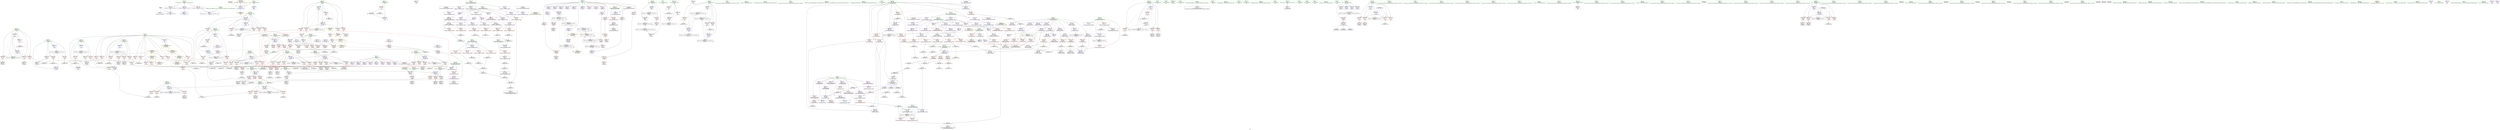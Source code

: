 digraph "SVFG" {
	label="SVFG";

	Node0x5592315c4cf0 [shape=record,color=grey,label="{NodeID: 0\nNullPtr}"];
	Node0x5592315c4cf0 -> Node0x5592315f5c40[style=solid];
	Node0x5592315c4cf0 -> Node0x5592315fca40[style=solid];
	Node0x5592315fcb40 [shape=record,color=blue,label="{NodeID: 443\n8\<--69\n_ZL2pi\<--call\n__cxx_global_var_init.1\n|{<s0>33}}"];
	Node0x5592315fcb40:s0 -> Node0x55923165d720[style=dashed,color=blue];
	Node0x559231600020 [shape=record,color=red,label="{NodeID: 277\n671\<--18\n\<--N\n_Z3runv\n}"];
	Node0x559231600020 -> Node0x55923161f060[style=solid];
	Node0x5592315f05a0 [shape=record,color=green,label="{NodeID: 111\n840\<--841\nT\<--T_field_insensitive\nmain\n}"];
	Node0x5592315f05a0 -> Node0x5592315fbfc0[style=solid];
	Node0x5592315f05a0 -> Node0x559231610900[style=solid];
	Node0x55923161f960 [shape=record,color=grey,label="{NodeID: 720\n713 = cmp(711, 712, )\n}"];
	Node0x5592315f9da0 [shape=record,color=red,label="{NodeID: 388\n512\<--511\n\<--arrayidx4\n_Z5clickii\n}"];
	Node0x5592315f9da0 -> Node0x55923161b760[style=solid];
	Node0x5592315f5210 [shape=record,color=purple,label="{NodeID: 222\n864\<--35\n\<--.str.5\nmain\n}"];
	Node0x5592315f17b0 [shape=record,color=green,label="{NodeID: 56\n86\<--87\ntm\<--tm_field_insensitive\n_ZN4Date7weekdayENS_4dateE\n}"];
	Node0x5592315f17b0 -> Node0x5592316005d0[style=solid];
	Node0x5592315f17b0 -> Node0x5592315fcf50[style=solid];
	Node0x559231686900 [shape=record,color=black,label="{NodeID: 997\n799 = PHI(16, )\n0th arg _Z3RSTIA310_A310_bEvRT_ }"];
	Node0x559231686900 -> Node0x5592316105c0[style=solid];
	Node0x55923161a6e0 [shape=record,color=grey,label="{NodeID: 665\n108 = Binary(107, 109, )\n}"];
	Node0x55923161a6e0 -> Node0x559231616cc0[style=solid];
	Node0x55923160f580 [shape=record,color=blue,label="{NodeID: 499\n616\<--658\ni\<--inc\n_Z3runv\n}"];
	Node0x55923160f580 -> Node0x55923164dea0[style=dashed];
	Node0x559231602da0 [shape=record,color=red,label="{NodeID: 333\n398\<--356\n\<--ox.addr\n_Z6iszeroii\n}"];
	Node0x559231602da0 -> Node0x559231618160[style=solid];
	Node0x5592315f8610 [shape=record,color=black,label="{NodeID: 167\n705\<--704\ntobool\<--\n_Z3runv\n}"];
	Node0x5592315ce850 [shape=record,color=green,label="{NodeID: 1\n7\<--1\n__dso_handle\<--dummyObj\nGlob }"];
	Node0x5592315fcc10 [shape=record,color=blue,label="{NodeID: 444\n90\<--80\n\<--a.coerce0\n_ZN4Date7weekdayENS_4dateE\n}"];
	Node0x5592315fcc10 -> Node0x5592315fc160[style=dashed];
	Node0x5592316000f0 [shape=record,color=red,label="{NodeID: 278\n712\<--18\n\<--N\n_Z3runv\n}"];
	Node0x5592316000f0 -> Node0x55923161f960[style=solid];
	Node0x5592315f0670 [shape=record,color=green,label="{NodeID: 112\n842\<--843\ncas\<--cas_field_insensitive\nmain\n}"];
	Node0x5592315f0670 -> Node0x5592315fc090[style=solid];
	Node0x5592315f0670 -> Node0x559231610830[style=solid];
	Node0x5592315f0670 -> Node0x5592316109d0[style=solid];
	Node0x55923161fae0 [shape=record,color=grey,label="{NodeID: 721\n583 = cmp(582, 19, )\n}"];
	Node0x5592315f9e70 [shape=record,color=red,label="{NodeID: 389\n519\<--518\n\<--arrayidx6\n_Z5clickii\n}"];
	Node0x5592315f9e70 -> Node0x55923161ba60[style=solid];
	Node0x5592315f52e0 [shape=record,color=purple,label="{NodeID: 223\n872\<--37\n\<--.str.6\nmain\n}"];
	Node0x5592315f1880 [shape=record,color=green,label="{NodeID: 57\n88\<--89\nty\<--ty_field_insensitive\n_ZN4Date7weekdayENS_4dateE\n}"];
	Node0x5592315f1880 -> Node0x5592316006a0[style=solid];
	Node0x5592315f1880 -> Node0x559231600770[style=solid];
	Node0x5592315f1880 -> Node0x559231600840[style=solid];
	Node0x5592315f1880 -> Node0x559231600910[style=solid];
	Node0x5592315f1880 -> Node0x5592315fd020[style=solid];
	Node0x55923161a860 [shape=record,color=grey,label="{NodeID: 666\n744 = Binary(743, 128, )\n}"];
	Node0x55923161a860 -> Node0x559231610010[style=solid];
	Node0x55923160f650 [shape=record,color=blue,label="{NodeID: 500\n618\<--19\ncnt\<--\n_Z3runv\n}"];
	Node0x55923160f650 -> Node0x55923163a190[style=dashed];
	Node0x55923160f650 -> Node0x55923163ba90[style=dashed];
	Node0x559231602e70 [shape=record,color=red,label="{NodeID: 334\n371\<--358\n\<--oy.addr\n_Z6iszeroii\n}"];
	Node0x559231602e70 -> Node0x5592315f6ce0[style=solid];
	Node0x5592315f86e0 [shape=record,color=black,label="{NodeID: 168\n722\<--721\nidxprom32\<--\n_Z3runv\n}"];
	Node0x5592315ce8e0 [shape=record,color=green,label="{NodeID: 2\n9\<--1\n\<--dummyObj\nCan only get source location for instruction, argument, global var or function.}"];
	Node0x5592315fcce0 [shape=record,color=blue,label="{NodeID: 445\n92\<--81\n\<--a.coerce1\n_ZN4Date7weekdayENS_4dateE\n}"];
	Node0x5592315fcce0 -> Node0x5592315fc230[style=dashed];
	Node0x5592316001c0 [shape=record,color=red,label="{NodeID: 279\n718\<--18\n\<--N\n_Z3runv\n}"];
	Node0x5592316001c0 -> Node0x55923161f660[style=solid];
	Node0x5592315f0740 [shape=record,color=green,label="{NodeID: 113\n849\<--850\nfreopen\<--freopen_field_insensitive\n}"];
	Node0x55923161fc60 [shape=record,color=grey,label="{NodeID: 722\n580 = cmp(579, 19, )\n}"];
	Node0x5592315f9f40 [shape=record,color=red,label="{NodeID: 390\n543\<--542\n\<--arrayidx19\n_Z5clickii\n}"];
	Node0x5592315f9f40 -> Node0x5592315f7c50[style=solid];
	Node0x5592315f53b0 [shape=record,color=purple,label="{NodeID: 224\n894\<--39\nllvm.global_ctors_0\<--llvm.global_ctors\nGlob }"];
	Node0x5592315f53b0 -> Node0x5592315fc840[style=solid];
	Node0x5592315f1950 [shape=record,color=green,label="{NodeID: 58\n99\<--100\nllvm.memcpy.p0i8.p0i8.i64\<--llvm.memcpy.p0i8.p0i8.i64_field_insensitive\n}"];
	Node0x55923161a9e0 [shape=record,color=grey,label="{NodeID: 667\n136 = Binary(132, 134, )\n}"];
	Node0x55923161a9e0 -> Node0x55923161c660[style=solid];
	Node0x55923160f720 [shape=record,color=blue,label="{NodeID: 501\n620\<--19\ni2\<--\n_Z3runv\n}"];
	Node0x55923160f720 -> Node0x559231639290[style=dashed];
	Node0x559231602f40 [shape=record,color=red,label="{NodeID: 335\n382\<--358\n\<--oy.addr\n_Z6iszeroii\n}"];
	Node0x559231602f40 -> Node0x5592315f6f50[style=solid];
	Node0x5592315f87b0 [shape=record,color=black,label="{NodeID: 169\n725\<--724\nidxprom34\<--\n_Z3runv\n}"];
	Node0x5592315df0c0 [shape=record,color=green,label="{NodeID: 3\n19\<--1\n\<--dummyObj\nCan only get source location for instruction, argument, global var or function.}"];
	Node0x559231608d20 [shape=record,color=black,label="{NodeID: 778\nMR_69V_7 = PHI(MR_69V_8, MR_69V_3, )\npts\{170000 \}\n|{|<s3>14}}"];
	Node0x559231608d20 -> Node0x5592315fa1b0[style=dashed];
	Node0x559231608d20 -> Node0x559231640da0[style=dashed];
	Node0x559231608d20 -> Node0x559231608d20[style=dashed];
	Node0x559231608d20:s3 -> Node0x55923160eaf0[style=dashed,color=red];
	Node0x5592315fcdb0 [shape=record,color=blue, style = dotted,label="{NodeID: 446\n897\<--899\noffset_0\<--dummyVal\n_ZN4Date7weekdayENS_4dateE\n}"];
	Node0x5592315fcdb0 -> Node0x559231600d20[style=dashed];
	Node0x5592315fcdb0 -> Node0x559231600df0[style=dashed];
	Node0x559231600290 [shape=record,color=red,label="{NodeID: 280\n756\<--18\n\<--N\n_Z3runv\n}"];
	Node0x559231600290 -> Node0x55923161fde0[style=solid];
	Node0x5592315f5a40 [shape=record,color=green,label="{NodeID: 114\n866\<--867\n_ZStlsISt11char_traitsIcEERSt13basic_ostreamIcT_ES5_PKc\<--_ZStlsISt11char_traitsIcEERSt13basic_ostreamIcT_ES5_PKc_field_insensitive\n}"];
	Node0x55923161fde0 [shape=record,color=grey,label="{NodeID: 723\n757 = cmp(755, 756, )\n}"];
	Node0x5592315fa010 [shape=record,color=red,label="{NodeID: 391\n569\<--568\n\<--arrayidx31\n_Z5clickii\n}"];
	Node0x5592315fa010 -> Node0x55923161c060[style=solid];
	Node0x5592315f54b0 [shape=record,color=purple,label="{NodeID: 225\n895\<--39\nllvm.global_ctors_1\<--llvm.global_ctors\nGlob }"];
	Node0x5592315f54b0 -> Node0x5592315fc940[style=solid];
	Node0x5592315f1a50 [shape=record,color=green,label="{NodeID: 59\n164\<--165\n_ZN4Date8date2intENS_4dateE\<--_ZN4Date8date2intENS_4dateE_field_insensitive\n}"];
	Node0x55923161ab60 [shape=record,color=grey,label="{NodeID: 668\n859 = Binary(858, 860, )\n}"];
	Node0x55923161ab60 -> Node0x559231610900[style=solid];
	Node0x55923160f7f0 [shape=record,color=blue,label="{NodeID: 502\n622\<--19\nj\<--\n_Z3runv\n}"];
	Node0x55923160f7f0 -> Node0x5592315faaa0[style=dashed];
	Node0x55923160f7f0 -> Node0x5592315fab70[style=dashed];
	Node0x55923160f7f0 -> Node0x5592315fac40[style=dashed];
	Node0x55923160f7f0 -> Node0x5592315fad10[style=dashed];
	Node0x55923160f7f0 -> Node0x55923160f990[style=dashed];
	Node0x55923160f7f0 -> Node0x559231639790[style=dashed];
	Node0x559231603010 [shape=record,color=red,label="{NodeID: 336\n405\<--358\n\<--oy.addr\n_Z6iszeroii\n}"];
	Node0x559231603010 -> Node0x559231619360[style=solid];
	Node0x5592315f8880 [shape=record,color=black,label="{NodeID: 170\n728\<--727\ntobool36\<--\n_Z3runv\n}"];
	Node0x5592315df150 [shape=record,color=green,label="{NodeID: 4\n21\<--1\n_ZL3dx8\<--dummyObj\nGlob }"];
	Node0x559231609220 [shape=record,color=black,label="{NodeID: 779\nMR_36V_6 = PHI(MR_36V_7, MR_36V_4, )\npts\{269 \}\n}"];
	Node0x559231609220 -> Node0x559231601fd0[style=dashed];
	Node0x559231609220 -> Node0x5592316020a0[style=dashed];
	Node0x559231609220 -> Node0x559231602170[style=dashed];
	Node0x559231609220 -> Node0x55923160dc50[style=dashed];
	Node0x5592315fce80 [shape=record,color=blue, style = dotted,label="{NodeID: 447\n900\<--902\noffset_1\<--dummyVal\n_ZN4Date7weekdayENS_4dateE\n}"];
	Node0x5592315fce80 -> Node0x5592316009e0[style=dashed];
	Node0x5592315fce80 -> Node0x559231600ab0[style=dashed];
	Node0x5592315fce80 -> Node0x559231600b80[style=dashed];
	Node0x5592315fce80 -> Node0x559231600c50[style=dashed];
	Node0x559231600360 [shape=record,color=red,label="{NodeID: 281\n762\<--18\n\<--N\n_Z3runv\n}"];
	Node0x559231600360 -> Node0x55923161ff60[style=solid];
	Node0x5592315f5b40 [shape=record,color=green,label="{NodeID: 115\n41\<--889\n_GLOBAL__sub_I_zck921031_0_1.cpp\<--_GLOBAL__sub_I_zck921031_0_1.cpp_field_insensitive\n}"];
	Node0x5592315f5b40 -> Node0x5592315fc940[style=solid];
	Node0x55923161ff60 [shape=record,color=grey,label="{NodeID: 724\n763 = cmp(761, 762, )\n}"];
	Node0x5592315fa0e0 [shape=record,color=red,label="{NodeID: 392\n576\<--575\n\<--arrayidx35\n_Z5clickii\n}"];
	Node0x5592315fa0e0 -> Node0x55923161c1e0[style=solid];
	Node0x5592315f55b0 [shape=record,color=purple,label="{NodeID: 226\n896\<--39\nllvm.global_ctors_2\<--llvm.global_ctors\nGlob }"];
	Node0x5592315f55b0 -> Node0x5592315fca40[style=solid];
	Node0x5592315f1b50 [shape=record,color=green,label="{NodeID: 60\n169\<--170\na\<--a_field_insensitive\n_ZN4Date8date2intENS_4dateE\n}"];
	Node0x5592315f1b50 -> Node0x5592315f6320[style=solid];
	Node0x5592315f1b50 -> Node0x5592315fe210[style=solid];
	Node0x5592315f1b50 -> Node0x5592315fe2e0[style=solid];
	Node0x5592315f1b50 -> Node0x5592315fe3b0[style=solid];
	Node0x5592315f1b50 -> Node0x5592315fe480[style=solid];
	Node0x5592315f1b50 -> Node0x5592315fe550[style=solid];
	Node0x5592315f1b50 -> Node0x5592315fe620[style=solid];
	Node0x5592315f1b50 -> Node0x5592315fe6f0[style=solid];
	Node0x55923161ace0 [shape=record,color=grey,label="{NodeID: 669\n694 = Binary(693, 128, )\n}"];
	Node0x55923161ace0 -> Node0x55923160f990[style=solid];
	Node0x55923160f8c0 [shape=record,color=blue,label="{NodeID: 503\n689\<--466\narrayidx17\<--\n_Z3runv\n}"];
	Node0x55923160f8c0 -> Node0x55923164e8a0[style=dashed];
	Node0x5592316030e0 [shape=record,color=red,label="{NodeID: 337\n394\<--360\n\<--c\n_Z6iszeroii\n}"];
	Node0x5592316030e0 -> Node0x55923161d9e0[style=solid];
	Node0x5592315f8950 [shape=record,color=black,label="{NodeID: 171\n766\<--765\nidxprom55\<--\n_Z3runv\n}"];
	Node0x5592315df1e0 [shape=record,color=green,label="{NodeID: 5\n22\<--1\n_ZL3dy8\<--dummyObj\nGlob }"];
	Node0x55923164cfa0 [shape=record,color=black,label="{NodeID: 780\nMR_43V_3 = PHI(MR_43V_4, MR_43V_2, )\npts\{2670001 \}\n}"];
	Node0x55923164cfa0 -> Node0x559231602720[style=dashed];
	Node0x55923164cfa0 -> Node0x5592316028c0[style=dashed];
	Node0x55923164cfa0 -> Node0x559231602a60[style=dashed];
	Node0x55923164cfa0 -> Node0x5592315fc570[style=dashed];
	Node0x55923164cfa0 -> Node0x55923160dd20[style=dashed];
	Node0x5592315fcf50 [shape=record,color=blue,label="{NodeID: 448\n86\<--116\ntm\<--cond\n_ZN4Date7weekdayENS_4dateE\n}"];
	Node0x5592315fcf50 -> Node0x5592316005d0[style=dashed];
	Node0x559231600430 [shape=record,color=red,label="{NodeID: 282\n845\<--29\n\<--stdin\nmain\n}"];
	Node0x559231600430 -> Node0x5592315f8d60[style=solid];
	Node0x5592315f5c40 [shape=record,color=black,label="{NodeID: 116\n2\<--3\ndummyVal\<--dummyVal\n}"];
	Node0x5592316200e0 [shape=record,color=grey,label="{NodeID: 725\n526 = cmp(525, 19, )\n}"];
	Node0x5592315fa1b0 [shape=record,color=red,label="{NodeID: 393\n600\<--599\n\<--arrayidx49\n_Z5clickii\n}"];
	Node0x5592315fa1b0 -> Node0x5592315f8060[style=solid];
	Node0x5592315f56b0 [shape=record,color=purple,label="{NodeID: 227\n101\<--82\nmonth\<--a\n_ZN4Date7weekdayENS_4dateE\n}"];
	Node0x5592315f56b0 -> Node0x5592316009e0[style=solid];
	Node0x5592315f1c20 [shape=record,color=green,label="{NodeID: 61\n171\<--172\ncoerce\<--coerce_field_insensitive\n_ZN4Date8date2intENS_4dateE\n}"];
	Node0x5592315f1c20 -> Node0x5592315f63f0[style=solid];
	Node0x5592315f1c20 -> Node0x5592315fe7c0[style=solid];
	Node0x5592315f1c20 -> Node0x5592315fe890[style=solid];
	Node0x55923161ae60 [shape=record,color=grey,label="{NodeID: 670\n308 = Binary(307, 305, )\n}"];
	Node0x55923161ae60 -> Node0x55923160dab0[style=solid];
	Node0x55923160f990 [shape=record,color=blue,label="{NodeID: 504\n622\<--694\nj\<--inc19\n_Z3runv\n}"];
	Node0x55923160f990 -> Node0x5592315faaa0[style=dashed];
	Node0x55923160f990 -> Node0x5592315fab70[style=dashed];
	Node0x55923160f990 -> Node0x5592315fac40[style=dashed];
	Node0x55923160f990 -> Node0x5592315fad10[style=dashed];
	Node0x55923160f990 -> Node0x55923160f990[style=dashed];
	Node0x55923160f990 -> Node0x559231639790[style=dashed];
	Node0x5592316031b0 [shape=record,color=red,label="{NodeID: 338\n399\<--360\n\<--c\n_Z6iszeroii\n}"];
	Node0x5592316031b0 -> Node0x5592315f70f0[style=solid];
	Node0x5592315f8a20 [shape=record,color=black,label="{NodeID: 172\n769\<--768\nidxprom57\<--\n_Z3runv\n}"];
	Node0x5592315df270 [shape=record,color=green,label="{NodeID: 6\n23\<--1\n_ZSt3cin\<--dummyObj\nGlob }"];
	Node0x5592315fd020 [shape=record,color=blue,label="{NodeID: 449\n88\<--130\nty\<--cond10\n_ZN4Date7weekdayENS_4dateE\n}"];
	Node0x5592315fd020 -> Node0x5592316006a0[style=dashed];
	Node0x5592315fd020 -> Node0x559231600770[style=dashed];
	Node0x5592315fd020 -> Node0x559231600840[style=dashed];
	Node0x5592315fd020 -> Node0x559231600910[style=dashed];
	Node0x559231600500 [shape=record,color=red,label="{NodeID: 283\n851\<--34\n\<--stdout\nmain\n}"];
	Node0x559231600500 -> Node0x5592315f8e30[style=solid];
	Node0x5592315f5d40 [shape=record,color=black,label="{NodeID: 117\n837\<--19\nmain_ret\<--\nmain\n}"];
	Node0x559231620260 [shape=record,color=grey,label="{NodeID: 726\n523 = cmp(522, 19, )\n}"];
	Node0x5592315fa280 [shape=record,color=red,label="{NodeID: 394\n645\<--616\n\<--i\n_Z3runv\n}"];
	Node0x5592315fa280 -> Node0x55923161e8e0[style=solid];
	Node0x5592315f5780 [shape=record,color=purple,label="{NodeID: 228\n106\<--82\nmonth1\<--a\n_ZN4Date7weekdayENS_4dateE\n}"];
	Node0x5592315f5780 -> Node0x559231600ab0[style=solid];
	Node0x5592315f1cf0 [shape=record,color=green,label="{NodeID: 62\n173\<--174\nret\<--ret_field_insensitive\n_ZN4Date8date2intENS_4dateE\n}"];
	Node0x5592315f1cf0 -> Node0x559231600f90[style=solid];
	Node0x5592315f1cf0 -> Node0x559231601060[style=solid];
	Node0x5592315f1cf0 -> Node0x5592315fd430[style=solid];
	Node0x5592315f1cf0 -> Node0x5592315fd770[style=solid];
	Node0x55923161afe0 [shape=record,color=grey,label="{NodeID: 671\n296 = Binary(295, 294, )\n}"];
	Node0x55923161afe0 -> Node0x55923160d910[style=solid];
	Node0x55923160fa60 [shape=record,color=blue,label="{NodeID: 505\n620\<--699\ni2\<--inc22\n_Z3runv\n}"];
	Node0x55923160fa60 -> Node0x559231639290[style=dashed];
	Node0x559231603280 [shape=record,color=red,label="{NodeID: 339\n406\<--360\n\<--c\n_Z6iszeroii\n}"];
	Node0x559231603280 -> Node0x5592315f71c0[style=solid];
	Node0x5592315f8af0 [shape=record,color=black,label="{NodeID: 173\n772\<--771\ntobool59\<--\n_Z3runv\n}"];
	Node0x5592315ed7e0 [shape=record,color=green,label="{NodeID: 7\n24\<--1\n_ZSt4cout\<--dummyObj\nGlob }"];
	Node0x5592315fd0f0 [shape=record,color=blue,label="{NodeID: 450\n177\<--167\n\<--a.coerce0\n_ZN4Date8date2intENS_4dateE\n}"];
	Node0x5592315fd0f0 -> Node0x5592315fc300[style=dashed];
	Node0x5592316005d0 [shape=record,color=red,label="{NodeID: 284\n145\<--86\n\<--tm\n_ZN4Date7weekdayENS_4dateE\n}"];
	Node0x5592316005d0 -> Node0x5592315f60b0[style=solid];
	Node0x5592315f5e10 [shape=record,color=black,label="{NodeID: 118\n52\<--53\n\<--_ZNSt8ios_base4InitD1Ev\nCan only get source location for instruction, argument, global var or function.}"];
	Node0x5592316203e0 [shape=record,color=grey,label="{NodeID: 727\n530 = cmp(528, 529, )\n}"];
	Node0x5592315fa350 [shape=record,color=red,label="{NodeID: 395\n649\<--616\n\<--i\n_Z3runv\n}"];
	Node0x5592315fa350 -> Node0x5592315f8130[style=solid];
	Node0x5592315f5850 [shape=record,color=purple,label="{NodeID: 229\n111\<--82\nmonth2\<--a\n_ZN4Date7weekdayENS_4dateE\n}"];
	Node0x5592315f5850 -> Node0x559231600b80[style=solid];
	Node0x5592315f1dc0 [shape=record,color=green,label="{NodeID: 63\n175\<--176\ni\<--i_field_insensitive\n_ZN4Date8date2intENS_4dateE\n}"];
	Node0x5592315f1dc0 -> Node0x559231601130[style=solid];
	Node0x5592315f1dc0 -> Node0x559231601200[style=solid];
	Node0x5592315f1dc0 -> Node0x5592315fd5d0[style=solid];
	Node0x5592315f1dc0 -> Node0x5592315fd6a0[style=solid];
	Node0x5592316542e0 [shape=record,color=yellow,style=double,label="{NodeID: 838\n67V_1 = ENCHI(MR_67V_0)\npts\{150000 \}\nFun[_Z5clickii]|{<s0>11|<s1>12|<s2>13}}"];
	Node0x5592316542e0:s0 -> Node0x559231652130[style=dashed,color=red];
	Node0x5592316542e0:s1 -> Node0x559231652130[style=dashed,color=red];
	Node0x5592316542e0:s2 -> Node0x5592316542e0[style=dashed,color=red];
	Node0x55923161b160 [shape=record,color=grey,label="{NodeID: 672\n300 = Binary(299, 128, )\n}"];
	Node0x55923161b160 -> Node0x55923160d9e0[style=solid];
	Node0x55923160fb30 [shape=record,color=blue,label="{NodeID: 506\n624\<--466\nflag\<--\n_Z3runv\n}"];
	Node0x55923160fb30 -> Node0x559231638490[style=dashed];
	Node0x559231603350 [shape=record,color=red,label="{NodeID: 340\n440\<--360\n\<--c\n_Z6iszeroii\n}"];
	Node0x559231603350 -> Node0x5592316194e0[style=solid];
	Node0x5592315f8bc0 [shape=record,color=black,label="{NodeID: 174\n805\<--804\n\<--arraydecay\n_Z3RSTIA310_A310_bEvRT_\n}"];
	Node0x5592315ed870 [shape=record,color=green,label="{NodeID: 8\n25\<--1\n.str\<--dummyObj\nGlob }"];
	Node0x55923164dea0 [shape=record,color=black,label="{NodeID: 783\nMR_98V_3 = PHI(MR_98V_4, MR_98V_2, )\npts\{617 \}\n}"];
	Node0x55923164dea0 -> Node0x5592315fa280[style=dashed];
	Node0x55923164dea0 -> Node0x5592315fa350[style=dashed];
	Node0x55923164dea0 -> Node0x5592315fa420[style=dashed];
	Node0x55923164dea0 -> Node0x55923160f580[style=dashed];
	Node0x5592315fd1c0 [shape=record,color=blue,label="{NodeID: 451\n179\<--168\n\<--a.coerce1\n_ZN4Date8date2intENS_4dateE\n}"];
	Node0x5592315fd1c0 -> Node0x5592315fc3d0[style=dashed];
	Node0x5592316006a0 [shape=record,color=red,label="{NodeID: 285\n132\<--88\n\<--ty\n_ZN4Date7weekdayENS_4dateE\n}"];
	Node0x5592316006a0 -> Node0x55923161a9e0[style=solid];
	Node0x5592315f5f10 [shape=record,color=black,label="{NodeID: 119\n94\<--82\n\<--a\n_ZN4Date7weekdayENS_4dateE\n}"];
	Node0x5592315f5f10 -> Node0x5592315fded0[style=solid];
	Node0x5592315f5f10 -> Node0x5592315fdfa0[style=solid];
	Node0x559231620560 [shape=record,color=grey,label="{NodeID: 728\n534 = cmp(532, 533, )\n}"];
	Node0x5592315fa420 [shape=record,color=red,label="{NodeID: 396\n657\<--616\n\<--i\n_Z3runv\n}"];
	Node0x5592315fa420 -> Node0x55923161a260[style=solid];
	Node0x5592315f5920 [shape=record,color=purple,label="{NodeID: 230\n118\<--82\nmonth3\<--a\n_ZN4Date7weekdayENS_4dateE\n}"];
	Node0x5592315f5920 -> Node0x559231600c50[style=solid];
	Node0x5592315f1e90 [shape=record,color=green,label="{NodeID: 64\n207\<--208\n_ZN4Date4leapEi\<--_ZN4Date4leapEi_field_insensitive\n}"];
	Node0x55923163ce90 [shape=record,color=yellow,style=double,label="{NodeID: 839\n69V_1 = ENCHI(MR_69V_0)\npts\{170000 \}\nFun[_Z5clickii]|{|<s2>11}}"];
	Node0x55923163ce90 -> Node0x55923160ed60[style=dashed];
	Node0x55923163ce90 -> Node0x559231640da0[style=dashed];
	Node0x55923163ce90:s2 -> Node0x559231652210[style=dashed,color=red];
	Node0x55923161b2e0 [shape=record,color=grey,label="{NodeID: 673\n326 = Binary(325, 128, )\n}"];
	Node0x55923161b2e0 -> Node0x5592315f6a70[style=solid];
	Node0x55923160fc00 [shape=record,color=blue,label="{NodeID: 507\n624\<--708\nflag\<--\n_Z3runv\n}"];
	Node0x55923160fc00 -> Node0x55923163a690[style=dashed];
	Node0x559231603420 [shape=record,color=red,label="{NodeID: 341\n412\<--362\n\<--x\n_Z6iszeroii\n}"];
	Node0x559231603420 -> Node0x55923161d860[style=solid];
	Node0x5592315f8c90 [shape=record,color=black,label="{NodeID: 175\n818\<--817\n\<--arraydecay\n_Z3RSTIA310_A310_cEvRT_\n}"];
	Node0x5592315ed930 [shape=record,color=green,label="{NodeID: 9\n27\<--1\n.str.2\<--dummyObj\nGlob }"];
	Node0x5592315fd290 [shape=record,color=blue, style = dotted,label="{NodeID: 452\n903\<--905\noffset_0\<--dummyVal\n_ZN4Date8date2intENS_4dateE\n}"];
	Node0x5592315fd290 -> Node0x5592316012d0[style=dashed];
	Node0x5592315fd290 -> Node0x5592316013a0[style=dashed];
	Node0x5592315fd290 -> Node0x559231601470[style=dashed];
	Node0x5592315fd290 -> Node0x559231601540[style=dashed];
	Node0x5592315fd290 -> Node0x559231601610[style=dashed];
	Node0x559231600770 [shape=record,color=red,label="{NodeID: 286\n133\<--88\n\<--ty\n_ZN4Date7weekdayENS_4dateE\n}"];
	Node0x559231600770 -> Node0x559231619960[style=solid];
	Node0x5592315f5fe0 [shape=record,color=black,label="{NodeID: 120\n95\<--84\n\<--coerce\n_ZN4Date7weekdayENS_4dateE\n}"];
	Node0x5592315f5fe0 -> Node0x5592315fe070[style=solid];
	Node0x5592315f5fe0 -> Node0x5592315fe140[style=solid];
	Node0x5592315fa4f0 [shape=record,color=red,label="{NodeID: 397\n737\<--618\n\<--cnt\n_Z3runv\n}"];
	Node0x5592315fa4f0 -> Node0x55923161d260[style=solid];
	Node0x5592315fdac0 [shape=record,color=purple,label="{NodeID: 231\n122\<--82\nyear\<--a\n_ZN4Date7weekdayENS_4dateE\n}"];
	Node0x5592315fdac0 -> Node0x559231600d20[style=solid];
	Node0x5592315f1f90 [shape=record,color=green,label="{NodeID: 65\n243\<--244\nyear.addr\<--year.addr_field_insensitive\n_ZN4Date4leapEi\n}"];
	Node0x5592315f1f90 -> Node0x559231601a20[style=solid];
	Node0x5592315f1f90 -> Node0x559231601af0[style=solid];
	Node0x5592315f1f90 -> Node0x559231601bc0[style=solid];
	Node0x5592315f1f90 -> Node0x5592315fd910[style=solid];
	Node0x55923161b460 [shape=record,color=grey,label="{NodeID: 674\n331 = Binary(330, 329, )\n}"];
	Node0x55923161b460 -> Node0x55923160dc50[style=solid];
	Node0x55923160fcd0 [shape=record,color=blue,label="{NodeID: 508\n626\<--19\ni24\<--\n_Z3runv\n}"];
	Node0x55923160fcd0 -> Node0x5592315faeb0[style=dashed];
	Node0x55923160fcd0 -> Node0x5592315faf80[style=dashed];
	Node0x55923160fcd0 -> Node0x5592315fb050[style=dashed];
	Node0x55923160fcd0 -> Node0x5592315fb120[style=dashed];
	Node0x55923160fcd0 -> Node0x5592315fb1f0[style=dashed];
	Node0x55923160fcd0 -> Node0x5592316100e0[style=dashed];
	Node0x55923160fcd0 -> Node0x559231638990[style=dashed];
	Node0x5592316034f0 [shape=record,color=red,label="{NodeID: 342\n418\<--362\n\<--x\n_Z6iszeroii\n}"];
	Node0x5592316034f0 -> Node0x55923161d6e0[style=solid];
	Node0x5592315f8d60 [shape=record,color=black,label="{NodeID: 176\n848\<--845\ncall\<--\nmain\n}"];
	Node0x5592315ed9f0 [shape=record,color=green,label="{NodeID: 10\n29\<--1\nstdin\<--dummyObj\nGlob }"];
	Node0x55923164e8a0 [shape=record,color=black,label="{NodeID: 785\nMR_69V_3 = PHI(MR_69V_5, MR_69V_2, )\npts\{170000 \}\n}"];
	Node0x55923164e8a0 -> Node0x55923160f8c0[style=dashed];
	Node0x55923164e8a0 -> Node0x559231638b70[style=dashed];
	Node0x55923164e8a0 -> Node0x55923164e8a0[style=dashed];
	Node0x5592315fd360 [shape=record,color=blue, style = dotted,label="{NodeID: 453\n906\<--908\noffset_1\<--dummyVal\n_ZN4Date8date2intENS_4dateE\n}"];
	Node0x5592315fd360 -> Node0x5592316017b0[style=dashed];
	Node0x559231600840 [shape=record,color=red,label="{NodeID: 287\n137\<--88\n\<--ty\n_ZN4Date7weekdayENS_4dateE\n}"];
	Node0x559231600840 -> Node0x55923161d0e0[style=solid];
	Node0x5592315f60b0 [shape=record,color=black,label="{NodeID: 121\n146\<--145\nconv\<--\n_ZN4Date7weekdayENS_4dateE\n}"];
	Node0x5592315f60b0 -> Node0x55923161c960[style=solid];
	Node0x5592315fa5c0 [shape=record,color=red,label="{NodeID: 398\n774\<--618\n\<--cnt\n_Z3runv\n}"];
	Node0x5592315fa5c0 -> Node0x559231617260[style=solid];
	Node0x5592315fdb90 [shape=record,color=purple,label="{NodeID: 232\n125\<--82\nyear7\<--a\n_ZN4Date7weekdayENS_4dateE\n}"];
	Node0x5592315fdb90 -> Node0x559231600df0[style=solid];
	Node0x5592315f2060 [shape=record,color=green,label="{NodeID: 66\n262\<--263\n_ZN4Date8int2dateEi\<--_ZN4Date8int2dateEi_field_insensitive\n}"];
	Node0x55923161b5e0 [shape=record,color=grey,label="{NodeID: 675\n317 = Binary(316, 128, )\n}"];
	Node0x55923161b5e0 -> Node0x5592315f69a0[style=solid];
	Node0x55923160fda0 [shape=record,color=blue,label="{NodeID: 509\n628\<--19\nj28\<--\n_Z3runv\n}"];
	Node0x55923160fda0 -> Node0x5592315fb2c0[style=dashed];
	Node0x55923160fda0 -> Node0x5592315fb390[style=dashed];
	Node0x55923160fda0 -> Node0x5592315fb460[style=dashed];
	Node0x55923160fda0 -> Node0x5592315fb530[style=dashed];
	Node0x55923160fda0 -> Node0x5592315fb600[style=dashed];
	Node0x55923160fda0 -> Node0x55923160fda0[style=dashed];
	Node0x55923160fda0 -> Node0x559231610010[style=dashed];
	Node0x55923160fda0 -> Node0x559231638a80[style=dashed];
	Node0x5592316035c0 [shape=record,color=red,label="{NodeID: 343\n427\<--362\n\<--x\n_Z6iszeroii\n}"];
	Node0x5592316035c0 -> Node0x5592315f7290[style=solid];
	Node0x5592315f8e30 [shape=record,color=black,label="{NodeID: 177\n854\<--851\ncall1\<--\nmain\n}"];
	Node0x5592315edaf0 [shape=record,color=green,label="{NodeID: 11\n30\<--1\n.str.3\<--dummyObj\nGlob }"];
	Node0x5592315fd430 [shape=record,color=blue,label="{NodeID: 454\n173\<--202\nret\<--add9\n_ZN4Date8date2intENS_4dateE\n}"];
	Node0x5592315fd430 -> Node0x559231642ba0[style=dashed];
	Node0x559231600910 [shape=record,color=red,label="{NodeID: 288\n141\<--88\n\<--ty\n_ZN4Date7weekdayENS_4dateE\n}"];
	Node0x559231600910 -> Node0x55923161c4e0[style=solid];
	Node0x5592315f6180 [shape=record,color=black,label="{NodeID: 122\n151\<--149\nconv17\<--sub16\n_ZN4Date7weekdayENS_4dateE\n}"];
	Node0x5592315f6180 -> Node0x55923161cc60[style=solid];
	Node0x559231639290 [shape=record,color=black,label="{NodeID: 731\nMR_102V_3 = PHI(MR_102V_4, MR_102V_2, )\npts\{621 \}\n}"];
	Node0x559231639290 -> Node0x5592315fa760[style=dashed];
	Node0x559231639290 -> Node0x5592315fa830[style=dashed];
	Node0x559231639290 -> Node0x5592315fa900[style=dashed];
	Node0x559231639290 -> Node0x5592315fa9d0[style=dashed];
	Node0x559231639290 -> Node0x55923160fa60[style=dashed];
	Node0x5592315fa690 [shape=record,color=red,label="{NodeID: 399\n788\<--618\n\<--cnt\n_Z3runv\n}"];
	Node0x5592315fdc60 [shape=record,color=purple,label="{NodeID: 233\n153\<--82\nday\<--a\n_ZN4Date7weekdayENS_4dateE\n}"];
	Node0x5592315fdc60 -> Node0x559231600ec0[style=solid];
	Node0x5592315f2160 [shape=record,color=green,label="{NodeID: 67\n266\<--267\nretval\<--retval_field_insensitive\n_ZN4Date8int2dateEi\n}"];
	Node0x5592315f2160 -> Node0x5592315f6800[style=solid];
	Node0x5592315f2160 -> Node0x5592315feca0[style=solid];
	Node0x5592315f2160 -> Node0x5592315fed70[style=solid];
	Node0x5592315f2160 -> Node0x5592315fee40[style=solid];
	Node0x5592315f2160 -> Node0x5592315fef10[style=solid];
	Node0x5592315f2160 -> Node0x5592315fefe0[style=solid];
	Node0x5592315f2160 -> Node0x5592315ff0b0[style=solid];
	Node0x5592315f2160 -> Node0x5592315ff180[style=solid];
	Node0x5592315f2160 -> Node0x5592315ff250[style=solid];
	Node0x5592315f2160 -> Node0x5592315ff320[style=solid];
	Node0x5592315f2160 -> Node0x5592315ff3f0[style=solid];
	Node0x55923161b760 [shape=record,color=grey,label="{NodeID: 676\n513 = Binary(508, 512, )\n}"];
	Node0x55923161b760 -> Node0x55923160ef00[style=solid];
	Node0x55923160fe70 [shape=record,color=blue,label="{NodeID: 510\n618\<--738\ncnt\<--inc39\n_Z3runv\n}"];
	Node0x55923160fe70 -> Node0x559231606f20[style=dashed];
	Node0x559231603690 [shape=record,color=red,label="{NodeID: 344\n415\<--364\n\<--y\n_Z6iszeroii\n}"];
	Node0x559231603690 -> Node0x55923161dfe0[style=solid];
	Node0x5592315f8f00 [shape=record,color=purple,label="{NodeID: 178\n50\<--4\n\<--_ZStL8__ioinit\n__cxx_global_var_init\n}"];
	Node0x5592315edbf0 [shape=record,color=green,label="{NodeID: 12\n32\<--1\n.str.4\<--dummyObj\nGlob }"];
	Node0x55923164f2a0 [shape=record,color=black,label="{NodeID: 787\nMR_127V_3 = PHI(MR_127V_4, MR_127V_2, )\npts\{843 \}\n}"];
	Node0x55923164f2a0 -> Node0x5592315fc090[style=dashed];
	Node0x55923164f2a0 -> Node0x5592316109d0[style=dashed];
	Node0x5592315fd500 [shape=record,color=blue,label="{NodeID: 455\n212\<--211\n\<--add11\n_ZN4Date8date2intENS_4dateE\n}"];
	Node0x5592315fd500 -> Node0x559231601880[style=dashed];
	Node0x5592315fd500 -> Node0x5592315fd840[style=dashed];
	Node0x5592316009e0 [shape=record,color=red,label="{NodeID: 289\n102\<--101\n\<--month\n_ZN4Date7weekdayENS_4dateE\n}"];
	Node0x5592316009e0 -> Node0x55923161ea60[style=solid];
	Node0x5592315f6250 [shape=record,color=black,label="{NodeID: 123\n79\<--156\n_ZN4Date7weekdayENS_4dateE_ret\<--rem\n_ZN4Date7weekdayENS_4dateE\n}"];
	Node0x559231639790 [shape=record,color=black,label="{NodeID: 732\nMR_104V_2 = PHI(MR_104V_4, MR_104V_1, )\npts\{623 \}\n}"];
	Node0x559231639790 -> Node0x55923160f7f0[style=dashed];
	Node0x5592315fa760 [shape=record,color=red,label="{NodeID: 400\n664\<--620\n\<--i2\n_Z3runv\n}"];
	Node0x5592315fa760 -> Node0x55923161f1e0[style=solid];
	Node0x5592315fdd30 [shape=record,color=purple,label="{NodeID: 234\n90\<--84\n\<--coerce\n_ZN4Date7weekdayENS_4dateE\n}"];
	Node0x5592315fdd30 -> Node0x5592315fcc10[style=solid];
	Node0x5592315f2230 [shape=record,color=green,label="{NodeID: 68\n268\<--269\na.addr\<--a.addr_field_insensitive\n_ZN4Date8int2dateEi\n}"];
	Node0x5592315f2230 -> Node0x559231601c90[style=solid];
	Node0x5592315f2230 -> Node0x559231601d60[style=solid];
	Node0x5592315f2230 -> Node0x559231601e30[style=solid];
	Node0x5592315f2230 -> Node0x559231601f00[style=solid];
	Node0x5592315f2230 -> Node0x559231601fd0[style=solid];
	Node0x5592315f2230 -> Node0x5592316020a0[style=solid];
	Node0x5592315f2230 -> Node0x559231602170[style=solid];
	Node0x5592315f2230 -> Node0x5592315fd9e0[style=solid];
	Node0x5592315f2230 -> Node0x55923160d840[style=solid];
	Node0x5592315f2230 -> Node0x55923160d910[style=solid];
	Node0x5592315f2230 -> Node0x55923160dc50[style=solid];
	Node0x55923161b8e0 [shape=record,color=grey,label="{NodeID: 677\n335 = Binary(334, 128, )\n}"];
	Node0x55923161b8e0 -> Node0x55923160dd20[style=solid];
	Node0x55923160ff40 [shape=record,color=blue,label="{NodeID: 511\n624\<--466\nflag\<--\n_Z3runv\n}"];
	Node0x55923160ff40 -> Node0x559231607420[style=dashed];
	Node0x559231603760 [shape=record,color=red,label="{NodeID: 345\n422\<--364\n\<--y\n_Z6iszeroii\n}"];
	Node0x559231603760 -> Node0x55923161de60[style=solid];
	Node0x5592315f8fd0 [shape=record,color=purple,label="{NodeID: 179\n209\<--11\n\<--_ZN4Date4daysE\n_ZN4Date8date2intENS_4dateE\n}"];
	Node0x5592315f8fd0 -> Node0x5592316016e0[style=solid];
	Node0x5592315edcf0 [shape=record,color=green,label="{NodeID: 13\n34\<--1\nstdout\<--dummyObj\nGlob }"];
	Node0x55923164f7a0 [shape=record,color=black,label="{NodeID: 788\nMR_69V_2 = PHI(MR_69V_3, MR_69V_1, )\npts\{170000 \}\n|{<s0>31|<s1>31}}"];
	Node0x55923164f7a0:s0 -> Node0x559231638b70[style=dashed,color=red];
	Node0x55923164f7a0:s1 -> Node0x55923164e8a0[style=dashed,color=red];
	Node0x5592315fd5d0 [shape=record,color=blue,label="{NodeID: 456\n175\<--19\ni\<--\n_ZN4Date8date2intENS_4dateE\n}"];
	Node0x5592315fd5d0 -> Node0x5592316430a0[style=dashed];
	Node0x559231600ab0 [shape=record,color=red,label="{NodeID: 290\n107\<--106\n\<--month1\n_ZN4Date7weekdayENS_4dateE\n}"];
	Node0x559231600ab0 -> Node0x55923161a6e0[style=solid];
	Node0x5592315f6320 [shape=record,color=black,label="{NodeID: 124\n181\<--169\n\<--a\n_ZN4Date8date2intENS_4dateE\n}"];
	Node0x5592315f6320 -> Node0x5592315fe960[style=solid];
	Node0x5592315f6320 -> Node0x5592315fea30[style=solid];
	Node0x5592315fa830 [shape=record,color=red,label="{NodeID: 401\n674\<--620\n\<--i2\n_Z3runv\n}"];
	Node0x5592315fa830 -> Node0x5592315f8200[style=solid];
	Node0x5592315fde00 [shape=record,color=purple,label="{NodeID: 235\n92\<--84\n\<--coerce\n_ZN4Date7weekdayENS_4dateE\n}"];
	Node0x5592315fde00 -> Node0x5592315fcce0[style=solid];
	Node0x5592315f2300 [shape=record,color=green,label="{NodeID: 69\n270\<--271\ntmp\<--tmp_field_insensitive\n_ZN4Date8int2dateEi\n}"];
	Node0x5592315f2300 -> Node0x5592315f68d0[style=solid];
	Node0x5592315f2300 -> Node0x559231602240[style=solid];
	Node0x55923161ba60 [shape=record,color=grey,label="{NodeID: 678\n520 = Binary(515, 519, )\n}"];
	Node0x55923161ba60 -> Node0x55923160efd0[style=solid];
	Node0x559231610010 [shape=record,color=blue,label="{NodeID: 512\n628\<--744\nj28\<--inc42\n_Z3runv\n}"];
	Node0x559231610010 -> Node0x5592315fb2c0[style=dashed];
	Node0x559231610010 -> Node0x5592315fb390[style=dashed];
	Node0x559231610010 -> Node0x5592315fb460[style=dashed];
	Node0x559231610010 -> Node0x5592315fb530[style=dashed];
	Node0x559231610010 -> Node0x5592315fb600[style=dashed];
	Node0x559231610010 -> Node0x55923160fda0[style=dashed];
	Node0x559231610010 -> Node0x559231610010[style=dashed];
	Node0x559231610010 -> Node0x559231638a80[style=dashed];
	Node0x559231603830 [shape=record,color=red,label="{NodeID: 346\n430\<--364\n\<--y\n_Z6iszeroii\n}"];
	Node0x559231603830 -> Node0x5592315f7360[style=solid];
	Node0x5592315f90a0 [shape=record,color=purple,label="{NodeID: 180\n212\<--11\n\<--_ZN4Date4daysE\n_ZN4Date8date2intENS_4dateE\n}"];
	Node0x5592315f90a0 -> Node0x5592315fd500[style=solid];
	Node0x5592315eddf0 [shape=record,color=green,label="{NodeID: 14\n35\<--1\n.str.5\<--dummyObj\nGlob }"];
	Node0x5592315fd6a0 [shape=record,color=blue,label="{NodeID: 457\n175\<--224\ni\<--inc\n_ZN4Date8date2intENS_4dateE\n}"];
	Node0x5592315fd6a0 -> Node0x5592316430a0[style=dashed];
	Node0x559231600b80 [shape=record,color=red,label="{NodeID: 291\n112\<--111\n\<--month2\n_ZN4Date7weekdayENS_4dateE\n}"];
	Node0x559231600b80 -> Node0x55923161a560[style=solid];
	Node0x5592315f63f0 [shape=record,color=black,label="{NodeID: 125\n182\<--171\n\<--coerce\n_ZN4Date8date2intENS_4dateE\n}"];
	Node0x5592315f63f0 -> Node0x5592315feb00[style=solid];
	Node0x5592315f63f0 -> Node0x5592315febd0[style=solid];
	Node0x55923163a190 [shape=record,color=black,label="{NodeID: 734\nMR_100V_4 = PHI(MR_100V_5, MR_100V_3, )\npts\{619 \}\n}"];
	Node0x55923163a190 -> Node0x5592315fa4f0[style=dashed];
	Node0x55923163a190 -> Node0x55923160fe70[style=dashed];
	Node0x55923163a190 -> Node0x55923163a190[style=dashed];
	Node0x55923163a190 -> Node0x55923163ba90[style=dashed];
	Node0x55923163a190 -> Node0x559231606f20[style=dashed];
	Node0x5592315fa900 [shape=record,color=red,label="{NodeID: 402\n684\<--620\n\<--i2\n_Z3runv\n}"];
	Node0x5592315fa900 -> Node0x5592315f8470[style=solid];
	Node0x5592315fded0 [shape=record,color=purple,label="{NodeID: 236\n897\<--94\noffset_0\<--\n}"];
	Node0x5592315fded0 -> Node0x5592315fcdb0[style=solid];
	Node0x5592315f23d0 [shape=record,color=green,label="{NodeID: 70\n349\<--350\n_Z6iszeroii\<--_Z6iszeroii_field_insensitive\n}"];
	Node0x55923163d400 [shape=record,color=yellow,style=double,label="{NodeID: 845\n28V_1 = ENCHI(MR_28V_0)\npts\{1700002 \}\nFun[_ZN4Date8date2intENS_4dateE]}"];
	Node0x55923163d400 -> Node0x559231601950[style=dashed];
	Node0x55923161bbe0 [shape=record,color=grey,label="{NodeID: 679\n341 = Binary(340, 128, )\n}"];
	Node0x55923161bbe0 -> Node0x55923160dec0[style=solid];
	Node0x5592316100e0 [shape=record,color=blue,label="{NodeID: 513\n626\<--749\ni24\<--inc45\n_Z3runv\n}"];
	Node0x5592316100e0 -> Node0x5592315faeb0[style=dashed];
	Node0x5592316100e0 -> Node0x5592315faf80[style=dashed];
	Node0x5592316100e0 -> Node0x5592315fb050[style=dashed];
	Node0x5592316100e0 -> Node0x5592315fb120[style=dashed];
	Node0x5592316100e0 -> Node0x5592315fb1f0[style=dashed];
	Node0x5592316100e0 -> Node0x5592316100e0[style=dashed];
	Node0x5592316100e0 -> Node0x559231638990[style=dashed];
	Node0x559231603900 [shape=record,color=red,label="{NodeID: 347\n374\<--373\n\<--arrayidx2\n_Z6iszeroii\n}"];
	Node0x559231603900 -> Node0x5592315f6db0[style=solid];
	Node0x5592315f9170 [shape=record,color=purple,label="{NodeID: 181\n227\<--11\narrayidx\<--_ZN4Date4daysE\n_ZN4Date8date2intENS_4dateE\n}"];
	Node0x5592315f9170 -> Node0x559231601880[style=solid];
	Node0x5592315edef0 [shape=record,color=green,label="{NodeID: 15\n37\<--1\n.str.6\<--dummyObj\nGlob }"];
	Node0x5592315fd770 [shape=record,color=blue,label="{NodeID: 458\n173\<--230\nret\<--add13\n_ZN4Date8date2intENS_4dateE\n}"];
	Node0x5592315fd770 -> Node0x559231642ba0[style=dashed];
	Node0x559231600c50 [shape=record,color=red,label="{NodeID: 292\n119\<--118\n\<--month3\n_ZN4Date7weekdayENS_4dateE\n}"];
	Node0x559231600c50 -> Node0x55923161e760[style=solid];
	Node0x5592315f64c0 [shape=record,color=black,label="{NodeID: 126\n226\<--223\nidxprom\<--\n_ZN4Date8date2intENS_4dateE\n}"];
	Node0x55923163a690 [shape=record,color=black,label="{NodeID: 735\nMR_106V_5 = PHI(MR_106V_6, MR_106V_4, )\npts\{625 \}\n}"];
	Node0x55923163a690 -> Node0x55923160ff40[style=dashed];
	Node0x55923163a690 -> Node0x55923163a690[style=dashed];
	Node0x55923163a690 -> Node0x559231638490[style=dashed];
	Node0x55923163a690 -> Node0x559231607420[style=dashed];
	Node0x5592315fa9d0 [shape=record,color=red,label="{NodeID: 403\n698\<--620\n\<--i2\n_Z3runv\n}"];
	Node0x5592315fa9d0 -> Node0x55923161bee0[style=solid];
	Node0x5592315fdfa0 [shape=record,color=purple,label="{NodeID: 237\n900\<--94\noffset_1\<--\n}"];
	Node0x5592315fdfa0 -> Node0x5592315fce80[style=solid];
	Node0x5592315f24d0 [shape=record,color=green,label="{NodeID: 71\n354\<--355\nretval\<--retval_field_insensitive\n_Z6iszeroii\n}"];
	Node0x5592315f24d0 -> Node0x559231602b30[style=solid];
	Node0x5592315f24d0 -> Node0x55923160e2d0[style=solid];
	Node0x5592315f24d0 -> Node0x55923160e3a0[style=solid];
	Node0x5592315f24d0 -> Node0x55923160e6e0[style=solid];
	Node0x5592315f24d0 -> Node0x55923160e880[style=solid];
	Node0x55923161bd60 [shape=record,color=grey,label="{NodeID: 680\n557 = Binary(556, 128, )\n}"];
	Node0x55923161bd60 -> Node0x55923160f0a0[style=solid];
	Node0x5592316101b0 [shape=record,color=blue,label="{NodeID: 514\n630\<--19\ni47\<--\n_Z3runv\n}"];
	Node0x5592316101b0 -> Node0x55923163bf90[style=dashed];
	Node0x5592316039d0 [shape=record,color=red,label="{NodeID: 348\n385\<--384\n\<--arrayidx6\n_Z6iszeroii\n}"];
	Node0x5592316039d0 -> Node0x5592315f7020[style=solid];
	Node0x5592315f9240 [shape=record,color=purple,label="{NodeID: 182\n233\<--11\n\<--_ZN4Date4daysE\n_ZN4Date8date2intENS_4dateE\n}"];
	Node0x5592315f9240 -> Node0x5592315fd840[style=solid];
	Node0x5592315edff0 [shape=record,color=green,label="{NodeID: 16\n40\<--1\n\<--dummyObj\nCan only get source location for instruction, argument, global var or function.}"];
	Node0x5592315fd840 [shape=record,color=blue,label="{NodeID: 459\n233\<--235\n\<--\n_ZN4Date8date2intENS_4dateE\n}"];
	Node0x559231600d20 [shape=record,color=red,label="{NodeID: 293\n123\<--122\n\<--year\n_ZN4Date7weekdayENS_4dateE\n}"];
	Node0x559231600d20 -> Node0x559231616180[style=solid];
	Node0x5592315f6590 [shape=record,color=black,label="{NodeID: 127\n166\<--239\n_ZN4Date8date2intENS_4dateE_ret\<--add14\n_ZN4Date8date2intENS_4dateE\n}"];
	Node0x5592315faaa0 [shape=record,color=red,label="{NodeID: 404\n670\<--622\n\<--j\n_Z3runv\n}"];
	Node0x5592315faaa0 -> Node0x55923161f060[style=solid];
	Node0x5592315fe070 [shape=record,color=purple,label="{NodeID: 238\n898\<--95\noffset_0\<--\n}"];
	Node0x5592315fe070 -> Node0x5592315fc160[style=solid];
	Node0x5592315f25a0 [shape=record,color=green,label="{NodeID: 72\n356\<--357\nox.addr\<--ox.addr_field_insensitive\n_Z6iszeroii\n}"];
	Node0x5592315f25a0 -> Node0x559231602c00[style=solid];
	Node0x5592315f25a0 -> Node0x559231602cd0[style=solid];
	Node0x5592315f25a0 -> Node0x559231602da0[style=solid];
	Node0x5592315f25a0 -> Node0x55923160e130[style=solid];
	Node0x55923161bee0 [shape=record,color=grey,label="{NodeID: 681\n699 = Binary(698, 128, )\n}"];
	Node0x55923161bee0 -> Node0x55923160fa60[style=solid];
	Node0x559231610280 [shape=record,color=blue,label="{NodeID: 515\n632\<--19\nj51\<--\n_Z3runv\n}"];
	Node0x559231610280 -> Node0x5592315fb940[style=dashed];
	Node0x559231610280 -> Node0x5592315fba10[style=dashed];
	Node0x559231610280 -> Node0x5592315fbae0[style=dashed];
	Node0x559231610280 -> Node0x559231610420[style=dashed];
	Node0x559231610280 -> Node0x55923163c490[style=dashed];
	Node0x559231603aa0 [shape=record,color=red,label="{NodeID: 349\n402\<--401\n\<--arrayidx11\n_Z6iszeroii\n}"];
	Node0x559231603aa0 -> Node0x559231618160[style=solid];
	Node0x5592315f9310 [shape=record,color=purple,label="{NodeID: 183\n306\<--11\n\<--_ZN4Date4daysE\n_ZN4Date8int2dateEi\n}"];
	Node0x5592315f9310 -> Node0x559231602650[style=solid];
	Node0x5592315ee0f0 [shape=record,color=green,label="{NodeID: 17\n70\<--1\n\<--dummyObj\nCan only get source location for instruction, argument, global var or function.}"];
	Node0x559231650ba0 [shape=record,color=black,label="{NodeID: 792\nMR_69V_8 = PHI(MR_69V_9, MR_69V_7, )\npts\{170000 \}\n|{|<s3>19|<s4>20}}"];
	Node0x559231650ba0 -> Node0x5592315fbc80[style=dashed];
	Node0x559231650ba0 -> Node0x559231638b70[style=dashed];
	Node0x559231650ba0 -> Node0x559231650ba0[style=dashed];
	Node0x559231650ba0:s3 -> Node0x559231652210[style=dashed,color=red];
	Node0x559231650ba0:s4 -> Node0x55923163ce90[style=dashed,color=red];
	Node0x5592315fd910 [shape=record,color=blue,label="{NodeID: 460\n243\<--242\nyear.addr\<--year\n_ZN4Date4leapEi\n}"];
	Node0x5592315fd910 -> Node0x559231601a20[style=dashed];
	Node0x5592315fd910 -> Node0x559231601af0[style=dashed];
	Node0x5592315fd910 -> Node0x559231601bc0[style=dashed];
	Node0x559231600df0 [shape=record,color=red,label="{NodeID: 294\n126\<--125\n\<--year7\n_ZN4Date7weekdayENS_4dateE\n}"];
	Node0x559231600df0 -> Node0x559231619c60[style=solid];
	Node0x5592315f6660 [shape=record,color=black,label="{NodeID: 128\n260\<--258\nconv\<--\n_ZN4Date4leapEi\n}"];
	Node0x5592315f6660 -> Node0x5592315f6730[style=solid];
	Node0x5592315fab70 [shape=record,color=red,label="{NodeID: 405\n677\<--622\n\<--j\n_Z3runv\n}"];
	Node0x5592315fab70 -> Node0x5592315f82d0[style=solid];
	Node0x5592315fe140 [shape=record,color=purple,label="{NodeID: 239\n901\<--95\noffset_1\<--\n}"];
	Node0x5592315fe140 -> Node0x5592315fc230[style=solid];
	Node0x5592315f2670 [shape=record,color=green,label="{NodeID: 73\n358\<--359\noy.addr\<--oy.addr_field_insensitive\n_Z6iszeroii\n}"];
	Node0x5592315f2670 -> Node0x559231602e70[style=solid];
	Node0x5592315f2670 -> Node0x559231602f40[style=solid];
	Node0x5592315f2670 -> Node0x559231603010[style=solid];
	Node0x5592315f2670 -> Node0x55923160e200[style=solid];
	Node0x55923161c060 [shape=record,color=grey,label="{NodeID: 682\n570 = Binary(565, 569, )\n}"];
	Node0x55923161c060 -> Node0x55923160f240[style=solid];
	Node0x559231610350 [shape=record,color=blue,label="{NodeID: 516\n618\<--775\ncnt\<--inc61\n_Z3runv\n}"];
	Node0x559231610350 -> Node0x55923163ead0[style=dashed];
	Node0x559231603b70 [shape=record,color=red,label="{NodeID: 350\n409\<--408\n\<--arrayidx13\n_Z6iszeroii\n}"];
	Node0x559231603b70 -> Node0x559231619360[style=solid];
	Node0x5592315f93e0 [shape=record,color=purple,label="{NodeID: 184\n309\<--11\n\<--_ZN4Date4daysE\n_ZN4Date8int2dateEi\n}"];
	Node0x5592315f93e0 -> Node0x55923160dab0[style=solid];
	Node0x5592315ee1f0 [shape=record,color=green,label="{NodeID: 18\n97\<--1\n\<--dummyObj\nCan only get source location for instruction, argument, global var or function.}"];
	Node0x559230f739f0 [shape=record,color=yellow,style=double,label="{NodeID: 793\n51V_1 = ENCHI(MR_51V_0)\npts\{1 \}\nFun[_Z6iszeroii]}"];
	Node0x559230f739f0 -> Node0x559231603aa0[style=dashed];
	Node0x559230f739f0 -> Node0x559231603b70[style=dashed];
	Node0x559231616180 [shape=record,color=black,label="{NodeID: 627\n130 = PHI(123, 127, )\n}"];
	Node0x559231616180 -> Node0x5592315fd020[style=solid];
	Node0x5592315fd9e0 [shape=record,color=blue,label="{NodeID: 461\n268\<--265\na.addr\<--a\n_ZN4Date8int2dateEi\n}"];
	Node0x5592315fd9e0 -> Node0x559231601c90[style=dashed];
	Node0x5592315fd9e0 -> Node0x559231601d60[style=dashed];
	Node0x5592315fd9e0 -> Node0x55923160d840[style=dashed];
	Node0x559231600ec0 [shape=record,color=red,label="{NodeID: 295\n154\<--153\n\<--day\n_ZN4Date7weekdayENS_4dateE\n}"];
	Node0x559231600ec0 -> Node0x55923161cae0[style=solid];
	Node0x5592315f6730 [shape=record,color=black,label="{NodeID: 129\n241\<--260\n_ZN4Date4leapEi_ret\<--conv\n_ZN4Date4leapEi\n|{<s0>6|<s1>7|<s2>8|<s3>9}}"];
	Node0x5592315f6730:s0 -> Node0x559231684640[style=solid,color=blue];
	Node0x5592315f6730:s1 -> Node0x5592316847d0[style=solid,color=blue];
	Node0x5592315f6730:s2 -> Node0x559231684910[style=solid,color=blue];
	Node0x5592315f6730:s3 -> Node0x559231684a50[style=solid,color=blue];
	Node0x5592315fac40 [shape=record,color=red,label="{NodeID: 406\n687\<--622\n\<--j\n_Z3runv\n}"];
	Node0x5592315fac40 -> Node0x5592315f8540[style=solid];
	Node0x5592315fe210 [shape=record,color=purple,label="{NodeID: 240\n184\<--169\nyear\<--a\n_ZN4Date8date2intENS_4dateE\n}"];
	Node0x5592315fe210 -> Node0x5592316012d0[style=solid];
	Node0x5592315f2740 [shape=record,color=green,label="{NodeID: 74\n360\<--361\nc\<--c_field_insensitive\n_Z6iszeroii\n}"];
	Node0x5592315f2740 -> Node0x5592316030e0[style=solid];
	Node0x5592315f2740 -> Node0x5592316031b0[style=solid];
	Node0x5592315f2740 -> Node0x559231603280[style=solid];
	Node0x5592315f2740 -> Node0x559231603350[style=solid];
	Node0x5592315f2740 -> Node0x55923160e470[style=solid];
	Node0x5592315f2740 -> Node0x55923160e7b0[style=solid];
	Node0x55923161c1e0 [shape=record,color=grey,label="{NodeID: 683\n577 = Binary(572, 576, )\n}"];
	Node0x55923161c1e0 -> Node0x55923160f310[style=solid];
	Node0x559231610420 [shape=record,color=blue,label="{NodeID: 517\n632\<--780\nj51\<--inc64\n_Z3runv\n}"];
	Node0x559231610420 -> Node0x5592315fb940[style=dashed];
	Node0x559231610420 -> Node0x5592315fba10[style=dashed];
	Node0x559231610420 -> Node0x5592315fbae0[style=dashed];
	Node0x559231610420 -> Node0x559231610420[style=dashed];
	Node0x559231610420 -> Node0x55923163c490[style=dashed];
	Node0x559231603c40 [shape=record,color=red,label="{NodeID: 351\n433\<--432\n\<--arrayidx26\n_Z6iszeroii\n}"];
	Node0x559231603c40 -> Node0x5592315f7430[style=solid];
	Node0x5592315f94b0 [shape=record,color=purple,label="{NodeID: 185\n319\<--11\narrayidx\<--_ZN4Date4daysE\n_ZN4Date8int2dateEi\n}"];
	Node0x5592315f94b0 -> Node0x5592316027f0[style=solid];
	Node0x5592315ee2f0 [shape=record,color=green,label="{NodeID: 19\n98\<--1\n\<--dummyObj\nCan only get source location for instruction, argument, global var or function.}"];
	Node0x559231651b10 [shape=record,color=yellow,style=double,label="{NodeID: 794\n53V_1 = ENCHI(MR_53V_0)\npts\{20 \}\nFun[_Z6iszeroii]}"];
	Node0x559231651b10 -> Node0x5592315ff9a0[style=dashed];
	Node0x559231651b10 -> Node0x5592315ffa70[style=dashed];
	Node0x559231616720 [shape=record,color=black,label="{NodeID: 628\n258 = PHI(259, 256, )\n}"];
	Node0x559231616720 -> Node0x5592315f6660[style=solid];
	Node0x55923160d770 [shape=record,color=blue,label="{NodeID: 462\n277\<--276\nyear\<--mul\n_ZN4Date8int2dateEi\n}"];
	Node0x55923160d770 -> Node0x559231606a20[style=dashed];
	Node0x559231600f90 [shape=record,color=red,label="{NodeID: 296\n229\<--173\n\<--ret\n_ZN4Date8date2intENS_4dateE\n}"];
	Node0x559231600f90 -> Node0x559231617e60[style=solid];
	Node0x5592315f6800 [shape=record,color=black,label="{NodeID: 130\n345\<--266\n\<--retval\n_ZN4Date8int2dateEi\n}"];
	Node0x5592315f6800 -> Node0x5592315ff660[style=solid];
	Node0x5592315f6800 -> Node0x5592315ff730[style=solid];
	Node0x55923163ba90 [shape=record,color=black,label="{NodeID: 739\nMR_100V_8 = PHI(MR_100V_9, MR_100V_3, )\npts\{619 \}\n}"];
	Node0x55923163ba90 -> Node0x5592315fa5c0[style=dashed];
	Node0x55923163ba90 -> Node0x5592315fa690[style=dashed];
	Node0x55923163ba90 -> Node0x559231610350[style=dashed];
	Node0x55923163ba90 -> Node0x55923163ba90[style=dashed];
	Node0x55923163ba90 -> Node0x55923163ead0[style=dashed];
	Node0x5592315fad10 [shape=record,color=red,label="{NodeID: 407\n693\<--622\n\<--j\n_Z3runv\n}"];
	Node0x5592315fad10 -> Node0x55923161ace0[style=solid];
	Node0x5592315fe2e0 [shape=record,color=purple,label="{NodeID: 241\n188\<--169\nyear1\<--a\n_ZN4Date8date2intENS_4dateE\n}"];
	Node0x5592315fe2e0 -> Node0x5592316013a0[style=solid];
	Node0x5592315f2810 [shape=record,color=green,label="{NodeID: 75\n362\<--363\nx\<--x_field_insensitive\n_Z6iszeroii\n}"];
	Node0x5592315f2810 -> Node0x559231603420[style=solid];
	Node0x5592315f2810 -> Node0x5592316034f0[style=solid];
	Node0x5592315f2810 -> Node0x5592316035c0[style=solid];
	Node0x5592315f2810 -> Node0x55923160e540[style=solid];
	Node0x55923161c360 [shape=record,color=grey,label="{NodeID: 684\n144 = Binary(140, 142, )\n}"];
	Node0x55923161c360 -> Node0x55923161cc60[style=solid];
	Node0x5592316104f0 [shape=record,color=blue,label="{NodeID: 518\n630\<--785\ni47\<--inc67\n_Z3runv\n}"];
	Node0x5592316104f0 -> Node0x55923163bf90[style=dashed];
	Node0x559231603d10 [shape=record,color=red,label="{NodeID: 352\n459\<--453\n\<--x.addr\n_Z5visitii\n}"];
	Node0x559231603d10 -> Node0x5592315f75d0[style=solid];
	Node0x5592315f9580 [shape=record,color=purple,label="{NodeID: 186\n328\<--11\narrayidx18\<--_ZN4Date4daysE\n_ZN4Date8int2dateEi\n}"];
	Node0x5592315f9580 -> Node0x559231602990[style=solid];
	Node0x5592315ee3f0 [shape=record,color=green,label="{NodeID: 20\n104\<--1\n\<--dummyObj\nCan only get source location for instruction, argument, global var or function.}"];
	Node0x559231616cc0 [shape=record,color=black,label="{NodeID: 629\n116 = PHI(108, 113, )\n}"];
	Node0x559231616cc0 -> Node0x5592315fcf50[style=solid];
	Node0x55923160d840 [shape=record,color=blue,label="{NodeID: 463\n268\<--280\na.addr\<--rem\n_ZN4Date8int2dateEi\n}"];
	Node0x55923160d840 -> Node0x559231601e30[style=dashed];
	Node0x55923160d840 -> Node0x559231601f00[style=dashed];
	Node0x55923160d840 -> Node0x55923160d910[style=dashed];
	Node0x55923160d840 -> Node0x559231609220[style=dashed];
	Node0x559231601060 [shape=record,color=red,label="{NodeID: 297\n236\<--173\n\<--ret\n_ZN4Date8date2intENS_4dateE\n}"];
	Node0x559231601060 -> Node0x559231619660[style=solid];
	Node0x5592315f68d0 [shape=record,color=black,label="{NodeID: 131\n344\<--270\n\<--tmp\n_ZN4Date8int2dateEi\n}"];
	Node0x5592315f68d0 -> Node0x5592315ff4c0[style=solid];
	Node0x5592315f68d0 -> Node0x5592315ff590[style=solid];
	Node0x55923163bf90 [shape=record,color=black,label="{NodeID: 740\nMR_112V_3 = PHI(MR_112V_4, MR_112V_2, )\npts\{631 \}\n}"];
	Node0x55923163bf90 -> Node0x5592315fb6d0[style=dashed];
	Node0x55923163bf90 -> Node0x5592315fb7a0[style=dashed];
	Node0x55923163bf90 -> Node0x5592315fb870[style=dashed];
	Node0x55923163bf90 -> Node0x5592316104f0[style=dashed];
	Node0x5592315fade0 [shape=record,color=red,label="{NodeID: 408\n704\<--624\n\<--flag\n_Z3runv\n}"];
	Node0x5592315fade0 -> Node0x5592315f8610[style=solid];
	Node0x5592315fe3b0 [shape=record,color=purple,label="{NodeID: 242\n193\<--169\nyear2\<--a\n_ZN4Date8date2intENS_4dateE\n}"];
	Node0x5592315fe3b0 -> Node0x559231601470[style=solid];
	Node0x5592315f28e0 [shape=record,color=green,label="{NodeID: 76\n364\<--365\ny\<--y_field_insensitive\n_Z6iszeroii\n}"];
	Node0x5592315f28e0 -> Node0x559231603690[style=solid];
	Node0x5592315f28e0 -> Node0x559231603760[style=solid];
	Node0x5592315f28e0 -> Node0x559231603830[style=solid];
	Node0x5592315f28e0 -> Node0x55923160e610[style=solid];
	Node0x55923161c4e0 [shape=record,color=grey,label="{NodeID: 685\n142 = Binary(141, 143, )\n}"];
	Node0x55923161c4e0 -> Node0x55923161c360[style=solid];
	Node0x5592316105c0 [shape=record,color=blue,label="{NodeID: 519\n800\<--799\nA.addr\<--A\n_Z3RSTIA310_A310_bEvRT_\n}"];
	Node0x5592316105c0 -> Node0x5592315fbe20[style=dashed];
	Node0x559231603de0 [shape=record,color=red,label="{NodeID: 353\n462\<--455\n\<--y.addr\n_Z5visitii\n}"];
	Node0x559231603de0 -> Node0x5592315f76a0[style=solid];
	Node0x5592315f9650 [shape=record,color=purple,label="{NodeID: 187\n338\<--11\n\<--_ZN4Date4daysE\n_ZN4Date8int2dateEi\n}"];
	Node0x5592315f9650 -> Node0x55923160ddf0[style=solid];
	Node0x5592315ee4f0 [shape=record,color=green,label="{NodeID: 21\n109\<--1\n\<--dummyObj\nCan only get source location for instruction, argument, global var or function.}"];
	Node0x559231617260 [shape=record,color=grey,label="{NodeID: 630\n775 = Binary(774, 128, )\n}"];
	Node0x559231617260 -> Node0x559231610350[style=solid];
	Node0x55923160d910 [shape=record,color=blue,label="{NodeID: 464\n268\<--296\na.addr\<--sub\n_ZN4Date8int2dateEi\n}"];
	Node0x55923160d910 -> Node0x559231601e30[style=dashed];
	Node0x55923160d910 -> Node0x559231601f00[style=dashed];
	Node0x55923160d910 -> Node0x55923160d910[style=dashed];
	Node0x55923160d910 -> Node0x559231609220[style=dashed];
	Node0x559231601130 [shape=record,color=red,label="{NodeID: 298\n216\<--175\n\<--i\n_ZN4Date8date2intENS_4dateE\n}"];
	Node0x559231601130 -> Node0x55923161dce0[style=solid];
	Node0x5592315f69a0 [shape=record,color=black,label="{NodeID: 132\n318\<--317\nidxprom\<--sub11\n_ZN4Date8int2dateEi\n}"];
	Node0x55923163c490 [shape=record,color=black,label="{NodeID: 741\nMR_114V_2 = PHI(MR_114V_4, MR_114V_1, )\npts\{633 \}\n}"];
	Node0x55923163c490 -> Node0x559231610280[style=dashed];
	Node0x5592315faeb0 [shape=record,color=red,label="{NodeID: 409\n711\<--626\n\<--i24\n_Z3runv\n}"];
	Node0x5592315faeb0 -> Node0x55923161f960[style=solid];
	Node0x5592315fe480 [shape=record,color=purple,label="{NodeID: 243\n198\<--169\nyear6\<--a\n_ZN4Date8date2intENS_4dateE\n}"];
	Node0x5592315fe480 -> Node0x559231601540[style=solid];
	Node0x5592315f29b0 [shape=record,color=green,label="{NodeID: 77\n448\<--449\n_Z5visitii\<--_Z5visitii_field_insensitive\n}"];
	Node0x55923161c660 [shape=record,color=grey,label="{NodeID: 686\n140 = Binary(136, 138, )\n}"];
	Node0x55923161c660 -> Node0x55923161c360[style=solid];
	Node0x559231610690 [shape=record,color=blue,label="{NodeID: 520\n813\<--812\nA.addr\<--A\n_Z3RSTIA310_A310_cEvRT_\n}"];
	Node0x559231610690 -> Node0x5592315fbef0[style=dashed];
	Node0x559231603eb0 [shape=record,color=red,label="{NodeID: 354\n491\<--473\n\<--ox.addr\n_Z5clickii\n|{<s0>11}}"];
	Node0x559231603eb0:s0 -> Node0x559231685550[style=solid,color=red];
	Node0x5592315f9720 [shape=record,color=purple,label="{NodeID: 188\n381\<--14\narrayidx4\<--g\n_Z6iszeroii\n}"];
	Node0x5592315ee5f0 [shape=record,color=green,label="{NodeID: 22\n114\<--1\n\<--dummyObj\nCan only get source location for instruction, argument, global var or function.}"];
	Node0x5592316173e0 [shape=record,color=grey,label="{NodeID: 631\n186 = Binary(185, 187, )\n}"];
	Node0x5592316173e0 -> Node0x5592316179e0[style=solid];
	Node0x55923160d9e0 [shape=record,color=blue,label="{NodeID: 465\n298\<--300\nyear5\<--inc\n_ZN4Date8int2dateEi\n}"];
	Node0x55923160d9e0 -> Node0x559231606a20[style=dashed];
	Node0x559231601200 [shape=record,color=red,label="{NodeID: 299\n223\<--175\n\<--i\n_ZN4Date8date2intENS_4dateE\n}"];
	Node0x559231601200 -> Node0x5592315f64c0[style=solid];
	Node0x559231601200 -> Node0x5592316191e0[style=solid];
	Node0x5592315f6a70 [shape=record,color=black,label="{NodeID: 133\n327\<--326\nidxprom17\<--sub16\n_ZN4Date8int2dateEi\n}"];
	Node0x5592315faf80 [shape=record,color=red,label="{NodeID: 410\n721\<--626\n\<--i24\n_Z3runv\n}"];
	Node0x5592315faf80 -> Node0x5592315f86e0[style=solid];
	Node0x5592315fe550 [shape=record,color=purple,label="{NodeID: 244\n204\<--169\nyear10\<--a\n_ZN4Date8date2intENS_4dateE\n}"];
	Node0x5592315fe550 -> Node0x559231601610[style=solid];
	Node0x5592315f2ab0 [shape=record,color=green,label="{NodeID: 78\n453\<--454\nx.addr\<--x.addr_field_insensitive\n_Z5visitii\n}"];
	Node0x5592315f2ab0 -> Node0x559231603d10[style=solid];
	Node0x5592315f2ab0 -> Node0x55923160e950[style=solid];
	Node0x55923161c7e0 [shape=record,color=grey,label="{NodeID: 687\n149 = Binary(147, 150, )\n}"];
	Node0x55923161c7e0 -> Node0x5592315f6180[style=solid];
	Node0x559231610760 [shape=record,color=blue,label="{NodeID: 521\n838\<--19\nretval\<--\nmain\n}"];
	Node0x559231603f80 [shape=record,color=red,label="{NodeID: 355\n496\<--473\n\<--ox.addr\n_Z5clickii\n}"];
	Node0x559231603f80 -> Node0x5592315f7770[style=solid];
	Node0x5592315f97f0 [shape=record,color=purple,label="{NodeID: 189\n384\<--14\narrayidx6\<--g\n_Z6iszeroii\n}"];
	Node0x5592315f97f0 -> Node0x5592316039d0[style=solid];
	Node0x5592315ee6f0 [shape=record,color=green,label="{NodeID: 23\n128\<--1\n\<--dummyObj\nCan only get source location for instruction, argument, global var or function.}"];
	Node0x559231617560 [shape=record,color=grey,label="{NodeID: 632\n785 = Binary(784, 128, )\n}"];
	Node0x559231617560 -> Node0x5592316104f0[style=solid];
	Node0x55923160dab0 [shape=record,color=blue,label="{NodeID: 466\n309\<--308\n\<--add8\n_ZN4Date8int2dateEi\n}"];
	Node0x55923160dab0 -> Node0x5592316027f0[style=dashed];
	Node0x55923160dab0 -> Node0x559231602990[style=dashed];
	Node0x55923160dab0 -> Node0x55923160ddf0[style=dashed];
	Node0x5592316012d0 [shape=record,color=red,label="{NodeID: 300\n185\<--184\n\<--year\n_ZN4Date8date2intENS_4dateE\n}"];
	Node0x5592316012d0 -> Node0x5592316173e0[style=solid];
	Node0x5592315f6b40 [shape=record,color=black,label="{NodeID: 134\n264\<--347\n_ZN4Date8int2dateEi_ret\<--\n_ZN4Date8int2dateEi\n}"];
	Node0x559231638490 [shape=record,color=black,label="{NodeID: 743\nMR_106V_3 = PHI(MR_106V_5, MR_106V_2, )\npts\{625 \}\n}"];
	Node0x559231638490 -> Node0x5592315fade0[style=dashed];
	Node0x559231638490 -> Node0x55923160fc00[style=dashed];
	Node0x5592315fb050 [shape=record,color=red,label="{NodeID: 411\n730\<--626\n\<--i24\n_Z3runv\n|{<s0>19}}"];
	Node0x5592315fb050:s0 -> Node0x559231685550[style=solid,color=red];
	Node0x5592315fe620 [shape=record,color=purple,label="{NodeID: 245\n217\<--169\nmonth\<--a\n_ZN4Date8date2intENS_4dateE\n}"];
	Node0x5592315fe620 -> Node0x5592316017b0[style=solid];
	Node0x5592315f2b80 [shape=record,color=green,label="{NodeID: 79\n455\<--456\ny.addr\<--y.addr_field_insensitive\n_Z5visitii\n}"];
	Node0x5592315f2b80 -> Node0x559231603de0[style=solid];
	Node0x5592315f2b80 -> Node0x55923160ea20[style=solid];
	Node0x55923163dc40 [shape=record,color=yellow,style=double,label="{NodeID: 854\n67V_1 = ENCHI(MR_67V_0)\npts\{150000 \}\nFun[_Z3runv]|{|<s1>19|<s2>20}}"];
	Node0x55923163dc40 -> Node0x5592315fbbb0[style=dashed];
	Node0x55923163dc40:s1 -> Node0x559231652130[style=dashed,color=red];
	Node0x55923163dc40:s2 -> Node0x5592316542e0[style=dashed,color=red];
	Node0x55923161c960 [shape=record,color=grey,label="{NodeID: 688\n147 = Binary(148, 146, )\n}"];
	Node0x55923161c960 -> Node0x55923161c7e0[style=solid];
	Node0x559231610830 [shape=record,color=blue,label="{NodeID: 522\n842\<--19\ncas\<--\nmain\n}"];
	Node0x559231610830 -> Node0x55923164f2a0[style=dashed];
	Node0x559231604050 [shape=record,color=red,label="{NodeID: 356\n508\<--473\n\<--ox.addr\n_Z5clickii\n}"];
	Node0x559231604050 -> Node0x55923161b760[style=solid];
	Node0x5592315f98c0 [shape=record,color=purple,label="{NodeID: 190\n429\<--14\narrayidx24\<--g\n_Z6iszeroii\n}"];
	Node0x5592315ee7f0 [shape=record,color=green,label="{NodeID: 24\n135\<--1\n\<--dummyObj\nCan only get source location for instruction, argument, global var or function.}"];
	Node0x5592316176e0 [shape=record,color=grey,label="{NodeID: 633\n190 = Binary(189, 128, )\n}"];
	Node0x5592316176e0 -> Node0x559231617860[style=solid];
	Node0x55923160db80 [shape=record,color=blue,label="{NodeID: 467\n311\<--128\nmonth\<--\n_ZN4Date8int2dateEi\n}"];
	Node0x55923160db80 -> Node0x55923164cfa0[style=dashed];
	Node0x5592316013a0 [shape=record,color=red,label="{NodeID: 301\n189\<--188\n\<--year1\n_ZN4Date8date2intENS_4dateE\n}"];
	Node0x5592316013a0 -> Node0x5592316176e0[style=solid];
	Node0x5592315f6c10 [shape=record,color=black,label="{NodeID: 135\n369\<--368\nidxprom\<--\n_Z6iszeroii\n}"];
	Node0x559231638990 [shape=record,color=black,label="{NodeID: 744\nMR_108V_2 = PHI(MR_108V_4, MR_108V_1, )\npts\{627 \}\n}"];
	Node0x559231638990 -> Node0x55923160fcd0[style=dashed];
	Node0x5592315fb120 [shape=record,color=red,label="{NodeID: 412\n734\<--626\n\<--i24\n_Z3runv\n|{<s0>20}}"];
	Node0x5592315fb120:s0 -> Node0x559231685f40[style=solid,color=red];
	Node0x5592315fe6f0 [shape=record,color=purple,label="{NodeID: 246\n237\<--169\nday\<--a\n_ZN4Date8date2intENS_4dateE\n}"];
	Node0x5592315fe6f0 -> Node0x559231601950[style=solid];
	Node0x5592315f2c50 [shape=record,color=green,label="{NodeID: 80\n468\<--469\n_Z5clickii\<--_Z5clickii_field_insensitive\n}"];
	Node0x55923163dd20 [shape=record,color=yellow,style=double,label="{NodeID: 855\n51V_1 = ENCHI(MR_51V_0)\npts\{1 \}\nFun[_Z3runv]|{<s0>19|<s1>20}}"];
	Node0x55923163dd20:s0 -> Node0x559230f739f0[style=dashed,color=red];
	Node0x55923163dd20:s1 -> Node0x5592316539f0[style=dashed,color=red];
	Node0x55923161cae0 [shape=record,color=grey,label="{NodeID: 689\n155 = Binary(152, 154, )\n}"];
	Node0x55923161cae0 -> Node0x55923161cf60[style=solid];
	Node0x559231610900 [shape=record,color=blue,label="{NodeID: 523\n840\<--859\nT\<--dec\nmain\n}"];
	Node0x559231610900 -> Node0x5592315fbfc0[style=dashed];
	Node0x559231610900 -> Node0x559231610900[style=dashed];
	Node0x559231604120 [shape=record,color=red,label="{NodeID: 357\n565\<--473\n\<--ox.addr\n_Z5clickii\n}"];
	Node0x559231604120 -> Node0x55923161c060[style=solid];
	Node0x5592315f9990 [shape=record,color=purple,label="{NodeID: 191\n432\<--14\narrayidx26\<--g\n_Z6iszeroii\n}"];
	Node0x5592315f9990 -> Node0x559231603c40[style=solid];
	Node0x5592315ee8f0 [shape=record,color=green,label="{NodeID: 25\n139\<--1\n\<--dummyObj\nCan only get source location for instruction, argument, global var or function.}"];
	Node0x55923165d720 [shape=record,color=yellow,style=double,label="{NodeID: 966\n2V_2 = CSCHI(MR_2V_1)\npts\{10 \}\nCS[]}"];
	Node0x559231617860 [shape=record,color=grey,label="{NodeID: 634\n191 = Binary(190, 135, )\n}"];
	Node0x559231617860 -> Node0x5592316179e0[style=solid];
	Node0x55923160dc50 [shape=record,color=blue,label="{NodeID: 468\n268\<--331\na.addr\<--sub19\n_ZN4Date8int2dateEi\n}"];
	Node0x55923160dc50 -> Node0x559231609220[style=dashed];
	Node0x559231601470 [shape=record,color=red,label="{NodeID: 302\n194\<--193\n\<--year2\n_ZN4Date8date2intENS_4dateE\n}"];
	Node0x559231601470 -> Node0x559231618760[style=solid];
	Node0x5592315f6ce0 [shape=record,color=black,label="{NodeID: 136\n372\<--371\nidxprom1\<--\n_Z6iszeroii\n}"];
	Node0x559231638a80 [shape=record,color=black,label="{NodeID: 745\nMR_110V_2 = PHI(MR_110V_3, MR_110V_1, )\npts\{629 \}\n}"];
	Node0x559231638a80 -> Node0x55923160fda0[style=dashed];
	Node0x559231638a80 -> Node0x559231638a80[style=dashed];
	Node0x5592315fb1f0 [shape=record,color=red,label="{NodeID: 413\n748\<--626\n\<--i24\n_Z3runv\n}"];
	Node0x5592315fb1f0 -> Node0x55923161cde0[style=solid];
	Node0x5592315fe7c0 [shape=record,color=purple,label="{NodeID: 247\n177\<--171\n\<--coerce\n_ZN4Date8date2intENS_4dateE\n}"];
	Node0x5592315fe7c0 -> Node0x5592315fd0f0[style=solid];
	Node0x5592315f2d50 [shape=record,color=green,label="{NodeID: 81\n473\<--474\nox.addr\<--ox.addr_field_insensitive\n_Z5clickii\n}"];
	Node0x5592315f2d50 -> Node0x559231603eb0[style=solid];
	Node0x5592315f2d50 -> Node0x559231603f80[style=solid];
	Node0x5592315f2d50 -> Node0x559231604050[style=solid];
	Node0x5592315f2d50 -> Node0x559231604120[style=solid];
	Node0x5592315f2d50 -> Node0x55923160ebc0[style=solid];
	Node0x5592316563d0 [shape=record,color=yellow,style=double,label="{NodeID: 856\n53V_1 = ENCHI(MR_53V_0)\npts\{20 \}\nFun[_Z3runv]|{|<s7>19|<s8>20}}"];
	Node0x5592316563d0 -> Node0x5592315ffe80[style=dashed];
	Node0x5592316563d0 -> Node0x5592315fff50[style=dashed];
	Node0x5592316563d0 -> Node0x559231600020[style=dashed];
	Node0x5592316563d0 -> Node0x5592316000f0[style=dashed];
	Node0x5592316563d0 -> Node0x5592316001c0[style=dashed];
	Node0x5592316563d0 -> Node0x559231600290[style=dashed];
	Node0x5592316563d0 -> Node0x559231600360[style=dashed];
	Node0x5592316563d0:s7 -> Node0x559231651b10[style=dashed,color=red];
	Node0x5592316563d0:s8 -> Node0x559231653b00[style=dashed,color=red];
	Node0x55923161cc60 [shape=record,color=grey,label="{NodeID: 690\n152 = Binary(144, 151, )\n}"];
	Node0x55923161cc60 -> Node0x55923161cae0[style=solid];
	Node0x5592316109d0 [shape=record,color=blue,label="{NodeID: 524\n842\<--869\ncas\<--inc\nmain\n}"];
	Node0x5592316109d0 -> Node0x55923164f2a0[style=dashed];
	Node0x5592316041f0 [shape=record,color=red,label="{NodeID: 358\n492\<--475\n\<--oy.addr\n_Z5clickii\n|{<s0>11}}"];
	Node0x5592316041f0:s0 -> Node0x5592316858f0[style=solid,color=red];
	Node0x5592315f39b0 [shape=record,color=purple,label="{NodeID: 192\n651\<--14\narrayidx\<--g\n_Z3runv\n}"];
	Node0x5592315ee9f0 [shape=record,color=green,label="{NodeID: 26\n143\<--1\n\<--dummyObj\nCan only get source location for instruction, argument, global var or function.}"];
	Node0x559231680c90 [shape=record,color=black,label="{NodeID: 967\n51 = PHI()\n}"];
	Node0x559231652130 [shape=record,color=yellow,style=double,label="{NodeID: 801\n67V_1 = ENCHI(MR_67V_0)\npts\{150000 \}\nFun[_Z6iszeroii]}"];
	Node0x559231652130 -> Node0x5592316039d0[style=dashed];
	Node0x559231652130 -> Node0x559231603c40[style=dashed];
	Node0x5592316179e0 [shape=record,color=grey,label="{NodeID: 635\n192 = Binary(186, 191, )\n}"];
	Node0x5592316179e0 -> Node0x5592316188e0[style=solid];
	Node0x55923160dd20 [shape=record,color=blue,label="{NodeID: 469\n333\<--335\nmonth20\<--inc21\n_ZN4Date8int2dateEi\n}"];
	Node0x55923160dd20 -> Node0x55923164cfa0[style=dashed];
	Node0x559231601540 [shape=record,color=red,label="{NodeID: 303\n199\<--198\n\<--year6\n_ZN4Date8date2intENS_4dateE\n}"];
	Node0x559231601540 -> Node0x5592316185e0[style=solid];
	Node0x5592315f6db0 [shape=record,color=black,label="{NodeID: 137\n375\<--374\ntobool\<--\n_Z6iszeroii\n}"];
	Node0x559231638b70 [shape=record,color=black,label="{NodeID: 746\nMR_69V_6 = PHI(MR_69V_7, MR_69V_2, )\npts\{170000 \}\n|{|<s3>31}}"];
	Node0x559231638b70 -> Node0x5592315fbd50[style=dashed];
	Node0x559231638b70 -> Node0x559231638b70[style=dashed];
	Node0x559231638b70 -> Node0x559231650ba0[style=dashed];
	Node0x559231638b70:s3 -> Node0x55923164f7a0[style=dashed,color=blue];
	Node0x5592315fb2c0 [shape=record,color=red,label="{NodeID: 414\n717\<--628\n\<--j28\n_Z3runv\n}"];
	Node0x5592315fb2c0 -> Node0x55923161f660[style=solid];
	Node0x5592315fe890 [shape=record,color=purple,label="{NodeID: 248\n179\<--171\n\<--coerce\n_ZN4Date8date2intENS_4dateE\n}"];
	Node0x5592315fe890 -> Node0x5592315fd1c0[style=solid];
	Node0x5592315f2e20 [shape=record,color=green,label="{NodeID: 82\n475\<--476\noy.addr\<--oy.addr_field_insensitive\n_Z5clickii\n}"];
	Node0x5592315f2e20 -> Node0x5592316041f0[style=solid];
	Node0x5592315f2e20 -> Node0x5592316042c0[style=solid];
	Node0x5592315f2e20 -> Node0x559231604390[style=solid];
	Node0x5592315f2e20 -> Node0x559231604460[style=solid];
	Node0x5592315f2e20 -> Node0x55923160ec90[style=solid];
	Node0x55923161cde0 [shape=record,color=grey,label="{NodeID: 691\n749 = Binary(748, 128, )\n}"];
	Node0x55923161cde0 -> Node0x5592316100e0[style=solid];
	Node0x5592316042c0 [shape=record,color=red,label="{NodeID: 359\n499\<--475\n\<--oy.addr\n_Z5clickii\n}"];
	Node0x5592316042c0 -> Node0x5592315f7840[style=solid];
	Node0x5592315f3a80 [shape=record,color=purple,label="{NodeID: 193\n652\<--14\narraydecay\<--g\n_Z3runv\n}"];
	Node0x5592315eeaf0 [shape=record,color=green,label="{NodeID: 27\n148\<--1\n\<--dummyObj\nCan only get source location for instruction, argument, global var or function.}"];
	Node0x5592316843e0 [shape=record,color=black,label="{NodeID: 968\n69 = PHI()\n}"];
	Node0x5592316843e0 -> Node0x5592315fcb40[style=solid];
	Node0x559231652210 [shape=record,color=yellow,style=double,label="{NodeID: 802\n69V_1 = ENCHI(MR_69V_0)\npts\{170000 \}\nFun[_Z6iszeroii]}"];
	Node0x559231652210 -> Node0x559231603900[style=dashed];
	Node0x559231617b60 [shape=record,color=grey,label="{NodeID: 636\n780 = Binary(779, 128, )\n}"];
	Node0x559231617b60 -> Node0x559231610420[style=solid];
	Node0x55923160ddf0 [shape=record,color=blue,label="{NodeID: 470\n338\<--235\n\<--\n_ZN4Date8int2dateEi\n}"];
	Node0x559231601610 [shape=record,color=red,label="{NodeID: 304\n205\<--204\n\<--year10\n_ZN4Date8date2intENS_4dateE\n|{<s0>6}}"];
	Node0x559231601610:s0 -> Node0x559231686550[style=solid,color=red];
	Node0x5592315f6e80 [shape=record,color=black,label="{NodeID: 138\n380\<--379\nidxprom3\<--\n_Z6iszeroii\n}"];
	Node0x55923163ead0 [shape=record,color=black,label="{NodeID: 747\nMR_100V_10 = PHI(MR_100V_11, MR_100V_9, )\npts\{619 \}\n}"];
	Node0x55923163ead0 -> Node0x5592315fa5c0[style=dashed];
	Node0x55923163ead0 -> Node0x559231610350[style=dashed];
	Node0x55923163ead0 -> Node0x55923163ba90[style=dashed];
	Node0x55923163ead0 -> Node0x55923163ead0[style=dashed];
	Node0x5592315fb390 [shape=record,color=red,label="{NodeID: 415\n724\<--628\n\<--j28\n_Z3runv\n}"];
	Node0x5592315fb390 -> Node0x5592315f87b0[style=solid];
	Node0x5592315fe960 [shape=record,color=purple,label="{NodeID: 249\n903\<--181\noffset_0\<--\n}"];
	Node0x5592315fe960 -> Node0x5592315fd290[style=solid];
	Node0x5592315f2ef0 [shape=record,color=green,label="{NodeID: 83\n477\<--478\nc\<--c_field_insensitive\n_Z5clickii\n}"];
	Node0x5592315f2ef0 -> Node0x559231604530[style=solid];
	Node0x5592315f2ef0 -> Node0x559231604600[style=solid];
	Node0x5592315f2ef0 -> Node0x5592316046d0[style=solid];
	Node0x5592315f2ef0 -> Node0x5592316047a0[style=solid];
	Node0x5592315f2ef0 -> Node0x55923160ee30[style=solid];
	Node0x5592315f2ef0 -> Node0x55923160f0a0[style=solid];
	Node0x55923161cf60 [shape=record,color=grey,label="{NodeID: 692\n156 = Binary(155, 157, )\n}"];
	Node0x55923161cf60 -> Node0x5592315f6250[style=solid];
	Node0x559231604390 [shape=record,color=red,label="{NodeID: 360\n515\<--475\n\<--oy.addr\n_Z5clickii\n}"];
	Node0x559231604390 -> Node0x55923161ba60[style=solid];
	Node0x5592315f3b50 [shape=record,color=purple,label="{NodeID: 194\n676\<--14\narrayidx10\<--g\n_Z3runv\n}"];
	Node0x5592315eebf0 [shape=record,color=green,label="{NodeID: 28\n150\<--1\n\<--dummyObj\nCan only get source location for instruction, argument, global var or function.}"];
	Node0x559231684540 [shape=record,color=black,label="{NodeID: 969\n549 = PHI(351, )\n}"];
	Node0x5592316522f0 [shape=record,color=yellow,style=double,label="{NodeID: 803\n130V_1 = ENCHI(MR_130V_0)\npts\{20 150000 \}\nFun[main]|{<s0>31|<s1>31}}"];
	Node0x5592316522f0:s0 -> Node0x55923163dc40[style=dashed,color=red];
	Node0x5592316522f0:s1 -> Node0x5592316563d0[style=dashed,color=red];
	Node0x559231617ce0 [shape=record,color=grey,label="{NodeID: 637\n219 = Binary(218, 128, )\n}"];
	Node0x559231617ce0 -> Node0x55923161dce0[style=solid];
	Node0x55923160dec0 [shape=record,color=blue,label="{NodeID: 471\n342\<--341\nday\<--add23\n_ZN4Date8int2dateEi\n}"];
	Node0x5592316016e0 [shape=record,color=red,label="{NodeID: 305\n210\<--209\n\<--\n_ZN4Date8date2intENS_4dateE\n}"];
	Node0x5592316016e0 -> Node0x559231618be0[style=solid];
	Node0x5592315f6f50 [shape=record,color=black,label="{NodeID: 139\n383\<--382\nidxprom5\<--\n_Z6iszeroii\n}"];
	Node0x55923163efa0 [shape=record,color=black,label="{NodeID: 748\nMR_82V_5 = PHI(MR_82V_1, MR_82V_3, )\npts\{478 \}\n}"];
	Node0x5592315fb460 [shape=record,color=red,label="{NodeID: 416\n731\<--628\n\<--j28\n_Z3runv\n|{<s0>19}}"];
	Node0x5592315fb460:s0 -> Node0x5592316858f0[style=solid,color=red];
	Node0x5592315fea30 [shape=record,color=purple,label="{NodeID: 250\n906\<--181\noffset_1\<--\n}"];
	Node0x5592315fea30 -> Node0x5592315fd360[style=solid];
	Node0x5592315f2fc0 [shape=record,color=green,label="{NodeID: 84\n479\<--480\nx\<--x_field_insensitive\n_Z5clickii\n}"];
	Node0x5592315f2fc0 -> Node0x559231604870[style=solid];
	Node0x5592315f2fc0 -> Node0x559231604940[style=solid];
	Node0x5592315f2fc0 -> Node0x559231604a10[style=solid];
	Node0x5592315f2fc0 -> Node0x559231604ae0[style=solid];
	Node0x5592315f2fc0 -> Node0x559231604bb0[style=solid];
	Node0x5592315f2fc0 -> Node0x55923160ef00[style=solid];
	Node0x55923161d0e0 [shape=record,color=grey,label="{NodeID: 693\n138 = Binary(137, 139, )\n}"];
	Node0x55923161d0e0 -> Node0x55923161c660[style=solid];
	Node0x559231604460 [shape=record,color=red,label="{NodeID: 361\n572\<--475\n\<--oy.addr\n_Z5clickii\n}"];
	Node0x559231604460 -> Node0x55923161c1e0[style=solid];
	Node0x5592315f3c20 [shape=record,color=purple,label="{NodeID: 195\n679\<--14\narrayidx12\<--g\n_Z3runv\n}"];
	Node0x5592315f3c20 -> Node0x5592315fbbb0[style=solid];
	Node0x5592315eecf0 [shape=record,color=green,label="{NodeID: 29\n157\<--1\n\<--dummyObj\nCan only get source location for instruction, argument, global var or function.}"];
	Node0x559231684640 [shape=record,color=black,label="{NodeID: 970\n206 = PHI(241, )\n}"];
	Node0x559231684640 -> Node0x559231618be0[style=solid];
	Node0x559231652430 [shape=record,color=yellow,style=double,label="{NodeID: 804\n51V_1 = ENCHI(MR_51V_0)\npts\{1 \}\nFun[main]|{|<s2>31}}"];
	Node0x559231652430 -> Node0x559231600430[style=dashed];
	Node0x559231652430 -> Node0x559231600500[style=dashed];
	Node0x559231652430:s2 -> Node0x55923163dd20[style=dashed,color=red];
	Node0x559231617e60 [shape=record,color=grey,label="{NodeID: 638\n230 = Binary(229, 228, )\n}"];
	Node0x559231617e60 -> Node0x5592315fd770[style=solid];
	Node0x55923160df90 [shape=record,color=blue, style = dotted,label="{NodeID: 472\n909\<--911\noffset_0\<--dummyVal\n_ZN4Date8int2dateEi\n}"];
	Node0x5592316017b0 [shape=record,color=red,label="{NodeID: 306\n218\<--217\n\<--month\n_ZN4Date8date2intENS_4dateE\n}"];
	Node0x5592316017b0 -> Node0x559231617ce0[style=solid];
	Node0x5592315f7020 [shape=record,color=black,label="{NodeID: 140\n386\<--385\nconv\<--\n_Z6iszeroii\n}"];
	Node0x5592315f7020 -> Node0x55923161db60[style=solid];
	Node0x55923163f4a0 [shape=record,color=black,label="{NodeID: 749\nMR_84V_4 = PHI(MR_84V_1, MR_84V_2, )\npts\{480 \}\n}"];
	Node0x5592315fb530 [shape=record,color=red,label="{NodeID: 417\n735\<--628\n\<--j28\n_Z3runv\n|{<s0>20}}"];
	Node0x5592315fb530:s0 -> Node0x559231686120[style=solid,color=red];
	Node0x5592315feb00 [shape=record,color=purple,label="{NodeID: 251\n904\<--182\noffset_0\<--\n}"];
	Node0x5592315feb00 -> Node0x5592315fc300[style=solid];
	Node0x5592315f3090 [shape=record,color=green,label="{NodeID: 85\n481\<--482\ny\<--y_field_insensitive\n_Z5clickii\n}"];
	Node0x5592315f3090 -> Node0x559231604c80[style=solid];
	Node0x5592315f3090 -> Node0x559231604d50[style=solid];
	Node0x5592315f3090 -> Node0x559231604e20[style=solid];
	Node0x5592315f3090 -> Node0x559231604ef0[style=solid];
	Node0x5592315f3090 -> Node0x559231604fc0[style=solid];
	Node0x5592315f3090 -> Node0x55923160efd0[style=solid];
	Node0x55923161d260 [shape=record,color=grey,label="{NodeID: 694\n738 = Binary(737, 128, )\n}"];
	Node0x55923161d260 -> Node0x55923160fe70[style=solid];
	Node0x559231604530 [shape=record,color=red,label="{NodeID: 362\n505\<--477\n\<--c\n_Z5clickii\n}"];
	Node0x559231604530 -> Node0x55923161f4e0[style=solid];
	Node0x5592315f3cf0 [shape=record,color=purple,label="{NodeID: 196\n370\<--16\narrayidx\<--vis\n_Z6iszeroii\n}"];
	Node0x5592315eedf0 [shape=record,color=green,label="{NodeID: 30\n187\<--1\n\<--dummyObj\nCan only get source location for instruction, argument, global var or function.}"];
	Node0x5592316847d0 [shape=record,color=black,label="{NodeID: 971\n286 = PHI(241, )\n}"];
	Node0x5592316847d0 -> Node0x559231618d60[style=solid];
	Node0x559231617fe0 [shape=record,color=grey,label="{NodeID: 639\n609 = Binary(608, 128, )\n}"];
	Node0x559231617fe0 -> Node0x55923160f3e0[style=solid];
	Node0x55923160e060 [shape=record,color=blue, style = dotted,label="{NodeID: 473\n912\<--914\noffset_1\<--dummyVal\n_ZN4Date8int2dateEi\n}"];
	Node0x559231601880 [shape=record,color=red,label="{NodeID: 307\n228\<--227\n\<--arrayidx\n_ZN4Date8date2intENS_4dateE\n}"];
	Node0x559231601880 -> Node0x559231617e60[style=solid];
	Node0x5592315f70f0 [shape=record,color=black,label="{NodeID: 141\n400\<--399\nidxprom10\<--\n_Z6iszeroii\n}"];
	Node0x55923163f9a0 [shape=record,color=black,label="{NodeID: 750\nMR_86V_4 = PHI(MR_86V_1, MR_86V_2, )\npts\{482 \}\n}"];
	Node0x5592315fb600 [shape=record,color=red,label="{NodeID: 418\n743\<--628\n\<--j28\n_Z3runv\n}"];
	Node0x5592315fb600 -> Node0x55923161a860[style=solid];
	Node0x5592315febd0 [shape=record,color=purple,label="{NodeID: 252\n907\<--182\noffset_1\<--\n}"];
	Node0x5592315febd0 -> Node0x5592315fc3d0[style=solid];
	Node0x5592315f3160 [shape=record,color=green,label="{NodeID: 86\n483\<--484\nc25\<--c25_field_insensitive\n_Z5clickii\n}"];
	Node0x5592315f3160 -> Node0x559231605090[style=solid];
	Node0x5592315f3160 -> Node0x559231605160[style=solid];
	Node0x5592315f3160 -> Node0x559231605230[style=solid];
	Node0x5592315f3160 -> Node0x559231605300[style=solid];
	Node0x5592315f3160 -> Node0x55923160f170[style=solid];
	Node0x5592315f3160 -> Node0x55923160f3e0[style=solid];
	Node0x55923161d3e0 [shape=record,color=grey,label="{NodeID: 695\n591 = cmp(589, 590, )\n}"];
	Node0x559231604600 [shape=record,color=red,label="{NodeID: 363\n509\<--477\n\<--c\n_Z5clickii\n}"];
	Node0x559231604600 -> Node0x5592315f7910[style=solid];
	Node0x5592315f3dc0 [shape=record,color=purple,label="{NodeID: 197\n373\<--16\narrayidx2\<--vis\n_Z6iszeroii\n}"];
	Node0x5592315f3dc0 -> Node0x559231603900[style=solid];
	Node0x5592315eeef0 [shape=record,color=green,label="{NodeID: 31\n235\<--1\n\<--dummyObj\nCan only get source location for instruction, argument, global var or function.}"];
	Node0x559231684910 [shape=record,color=black,label="{NodeID: 972\n293 = PHI(241, )\n}"];
	Node0x559231684910 -> Node0x559231618ee0[style=solid];
	Node0x559231618160 [shape=record,color=grey,label="{NodeID: 640\n403 = Binary(398, 402, )\n}"];
	Node0x559231618160 -> Node0x55923160e540[style=solid];
	Node0x55923160e130 [shape=record,color=blue,label="{NodeID: 474\n356\<--352\nox.addr\<--ox\n_Z6iszeroii\n}"];
	Node0x55923160e130 -> Node0x559231602c00[style=dashed];
	Node0x55923160e130 -> Node0x559231602cd0[style=dashed];
	Node0x55923160e130 -> Node0x559231602da0[style=dashed];
	Node0x559231601950 [shape=record,color=red,label="{NodeID: 308\n238\<--237\n\<--day\n_ZN4Date8date2intENS_4dateE\n}"];
	Node0x559231601950 -> Node0x559231619660[style=solid];
	Node0x5592315f71c0 [shape=record,color=black,label="{NodeID: 142\n407\<--406\nidxprom12\<--\n_Z6iszeroii\n}"];
	Node0x55923163fea0 [shape=record,color=black,label="{NodeID: 751\nMR_88V_5 = PHI(MR_88V_1, MR_88V_3, )\npts\{484 \}\n}"];
	Node0x5592315fb6d0 [shape=record,color=red,label="{NodeID: 419\n755\<--630\n\<--i47\n_Z3runv\n}"];
	Node0x5592315fb6d0 -> Node0x55923161fde0[style=solid];
	Node0x5592315feca0 [shape=record,color=purple,label="{NodeID: 253\n277\<--266\nyear\<--retval\n_ZN4Date8int2dateEi\n}"];
	Node0x5592315feca0 -> Node0x55923160d770[style=solid];
	Node0x5592315f3230 [shape=record,color=green,label="{NodeID: 87\n485\<--486\nx29\<--x29_field_insensitive\n_Z5clickii\n}"];
	Node0x5592315f3230 -> Node0x5592316053d0[style=solid];
	Node0x5592315f3230 -> Node0x5592316054a0[style=solid];
	Node0x5592315f3230 -> Node0x559231605570[style=solid];
	Node0x5592315f3230 -> Node0x559231605640[style=solid];
	Node0x5592315f3230 -> Node0x55923160f240[style=solid];
	Node0x55923161d560 [shape=record,color=grey,label="{NodeID: 696\n587 = cmp(585, 586, )\n}"];
	Node0x5592316046d0 [shape=record,color=red,label="{NodeID: 364\n516\<--477\n\<--c\n_Z5clickii\n}"];
	Node0x5592316046d0 -> Node0x5592315f79e0[style=solid];
	Node0x5592315f3e90 [shape=record,color=purple,label="{NodeID: 198\n461\<--16\narrayidx\<--vis\n_Z5visitii\n}"];
	Node0x5592315eeff0 [shape=record,color=green,label="{NodeID: 32\n259\<--1\n\<--dummyObj\nCan only get source location for instruction, argument, global var or function.}"];
	Node0x559231684a50 [shape=record,color=black,label="{NodeID: 973\n305 = PHI(241, )\n}"];
	Node0x559231684a50 -> Node0x55923161ae60[style=solid];
	Node0x5592316182e0 [shape=record,color=grey,label="{NodeID: 641\n201 = Binary(200, 143, )\n}"];
	Node0x5592316182e0 -> Node0x559231618460[style=solid];
	Node0x55923160e200 [shape=record,color=blue,label="{NodeID: 475\n358\<--353\noy.addr\<--oy\n_Z6iszeroii\n}"];
	Node0x55923160e200 -> Node0x559231602e70[style=dashed];
	Node0x55923160e200 -> Node0x559231602f40[style=dashed];
	Node0x55923160e200 -> Node0x559231603010[style=dashed];
	Node0x559231601a20 [shape=record,color=red,label="{NodeID: 309\n246\<--243\n\<--year.addr\n_ZN4Date4leapEi\n}"];
	Node0x559231601a20 -> Node0x5592316197e0[style=solid];
	Node0x5592315f7290 [shape=record,color=black,label="{NodeID: 143\n428\<--427\nidxprom23\<--\n_Z6iszeroii\n}"];
	Node0x5592316403a0 [shape=record,color=black,label="{NodeID: 752\nMR_90V_4 = PHI(MR_90V_1, MR_90V_2, )\npts\{486 \}\n}"];
	Node0x5592315fb7a0 [shape=record,color=red,label="{NodeID: 420\n765\<--630\n\<--i47\n_Z3runv\n}"];
	Node0x5592315fb7a0 -> Node0x5592315f8950[style=solid];
	Node0x5592315fed70 [shape=record,color=purple,label="{NodeID: 254\n284\<--266\nyear1\<--retval\n_ZN4Date8int2dateEi\n}"];
	Node0x5592315fed70 -> Node0x559231602310[style=solid];
	Node0x5592315f3300 [shape=record,color=green,label="{NodeID: 88\n487\<--488\ny33\<--y33_field_insensitive\n_Z5clickii\n}"];
	Node0x5592315f3300 -> Node0x5592315f9a60[style=solid];
	Node0x5592315f3300 -> Node0x5592315f9b30[style=solid];
	Node0x5592315f3300 -> Node0x5592315f9c00[style=solid];
	Node0x5592315f3300 -> Node0x5592315f9cd0[style=solid];
	Node0x5592315f3300 -> Node0x55923160f310[style=solid];
	Node0x55923161d6e0 [shape=record,color=grey,label="{NodeID: 697\n420 = cmp(418, 419, )\n}"];
	Node0x5592316047a0 [shape=record,color=red,label="{NodeID: 365\n556\<--477\n\<--c\n_Z5clickii\n}"];
	Node0x5592316047a0 -> Node0x55923161bd60[style=solid];
	Node0x5592315f3f60 [shape=record,color=purple,label="{NodeID: 199\n464\<--16\narrayidx2\<--vis\n_Z5visitii\n}"];
	Node0x5592315f3f60 -> Node0x55923160eaf0[style=solid];
	Node0x5592315ef0f0 [shape=record,color=green,label="{NodeID: 33\n275\<--1\n\<--dummyObj\nCan only get source location for instruction, argument, global var or function.}"];
	Node0x559231684b90 [shape=record,color=black,label="{NodeID: 974\n856 = PHI()\n}"];
	Node0x559231618460 [shape=record,color=grey,label="{NodeID: 642\n202 = Binary(197, 201, )\n}"];
	Node0x559231618460 -> Node0x5592315fd430[style=solid];
	Node0x55923160e2d0 [shape=record,color=blue,label="{NodeID: 476\n354\<--98\nretval\<--\n_Z6iszeroii\n}"];
	Node0x55923160e2d0 -> Node0x5592316412a0[style=dashed];
	Node0x559231601af0 [shape=record,color=red,label="{NodeID: 310\n250\<--243\n\<--year.addr\n_ZN4Date4leapEi\n}"];
	Node0x559231601af0 -> Node0x559231619de0[style=solid];
	Node0x5592315f7360 [shape=record,color=black,label="{NodeID: 144\n431\<--430\nidxprom25\<--\n_Z6iszeroii\n}"];
	Node0x5592316408a0 [shape=record,color=black,label="{NodeID: 753\nMR_92V_4 = PHI(MR_92V_1, MR_92V_2, )\npts\{488 \}\n}"];
	Node0x5592315fb870 [shape=record,color=red,label="{NodeID: 421\n784\<--630\n\<--i47\n_Z3runv\n}"];
	Node0x5592315fb870 -> Node0x559231617560[style=solid];
	Node0x5592315fee40 [shape=record,color=purple,label="{NodeID: 255\n291\<--266\nyear2\<--retval\n_ZN4Date8int2dateEi\n}"];
	Node0x5592315fee40 -> Node0x5592316023e0[style=solid];
	Node0x5592315f33d0 [shape=record,color=green,label="{NodeID: 89\n613\<--614\n_Z3runv\<--_Z3runv_field_insensitive\n}"];
	Node0x55923161d860 [shape=record,color=grey,label="{NodeID: 698\n413 = cmp(412, 19, )\n}"];
	Node0x559231604870 [shape=record,color=red,label="{NodeID: 366\n522\<--479\n\<--x\n_Z5clickii\n}"];
	Node0x559231604870 -> Node0x559231620260[style=solid];
	Node0x5592315f4030 [shape=record,color=purple,label="{NodeID: 200\n498\<--16\narrayidx\<--vis\n_Z5clickii\n}"];
	Node0x5592315ef1f0 [shape=record,color=green,label="{NodeID: 34\n388\<--1\n\<--dummyObj\nCan only get source location for instruction, argument, global var or function.}"];
	Node0x559231684c60 [shape=record,color=black,label="{NodeID: 975\n865 = PHI()\n}"];
	Node0x559231652890 [shape=record,color=yellow,style=double,label="{NodeID: 809\n2V_1 = ENCHI(MR_2V_0)\npts\{10 \}\nFun[_GLOBAL__sub_I_zck921031_0_1.cpp]|{<s0>33}}"];
	Node0x559231652890:s0 -> Node0x5592315fcb40[style=dashed,color=red];
	Node0x5592316185e0 [shape=record,color=grey,label="{NodeID: 643\n200 = Binary(199, 128, )\n}"];
	Node0x5592316185e0 -> Node0x5592316182e0[style=solid];
	Node0x55923160e3a0 [shape=record,color=blue,label="{NodeID: 477\n354\<--98\nretval\<--\n_Z6iszeroii\n}"];
	Node0x55923160e3a0 -> Node0x5592316412a0[style=dashed];
	Node0x559231601bc0 [shape=record,color=red,label="{NodeID: 311\n254\<--243\n\<--year.addr\n_ZN4Date4leapEi\n}"];
	Node0x559231601bc0 -> Node0x559231619ae0[style=solid];
	Node0x5592315f7430 [shape=record,color=black,label="{NodeID: 145\n434\<--433\nconv27\<--\n_Z6iszeroii\n}"];
	Node0x5592315f7430 -> Node0x55923161e160[style=solid];
	Node0x559231640da0 [shape=record,color=black,label="{NodeID: 754\nMR_69V_10 = PHI(MR_69V_1, MR_69V_7, )\npts\{170000 \}\n|{<s0>13|<s1>20}}"];
	Node0x559231640da0:s0 -> Node0x559231606020[style=dashed,color=blue];
	Node0x559231640da0:s1 -> Node0x559231650ba0[style=dashed,color=blue];
	Node0x5592315fb940 [shape=record,color=red,label="{NodeID: 422\n761\<--632\n\<--j51\n_Z3runv\n}"];
	Node0x5592315fb940 -> Node0x55923161ff60[style=solid];
	Node0x5592315fef10 [shape=record,color=purple,label="{NodeID: 256\n298\<--266\nyear5\<--retval\n_ZN4Date8int2dateEi\n}"];
	Node0x5592315fef10 -> Node0x5592316024b0[style=solid];
	Node0x5592315fef10 -> Node0x55923160d9e0[style=solid];
	Node0x5592315f34d0 [shape=record,color=green,label="{NodeID: 90\n616\<--617\ni\<--i_field_insensitive\n_Z3runv\n}"];
	Node0x5592315f34d0 -> Node0x5592315fa280[style=solid];
	Node0x5592315f34d0 -> Node0x5592315fa350[style=solid];
	Node0x5592315f34d0 -> Node0x5592315fa420[style=solid];
	Node0x5592315f34d0 -> Node0x55923160f4b0[style=solid];
	Node0x5592315f34d0 -> Node0x55923160f580[style=solid];
	Node0x55923161d9e0 [shape=record,color=grey,label="{NodeID: 699\n395 = cmp(394, 396, )\n}"];
	Node0x559231604940 [shape=record,color=red,label="{NodeID: 367\n528\<--479\n\<--x\n_Z5clickii\n}"];
	Node0x559231604940 -> Node0x5592316203e0[style=solid];
	Node0x5592315f4100 [shape=record,color=purple,label="{NodeID: 201\n501\<--16\narrayidx2\<--vis\n_Z5clickii\n}"];
	Node0x5592315f4100 -> Node0x55923160ed60[style=solid];
	Node0x5592315ef2f0 [shape=record,color=green,label="{NodeID: 35\n396\<--1\n\<--dummyObj\nCan only get source location for instruction, argument, global var or function.}"];
	Node0x559231684d30 [shape=record,color=black,label="{NodeID: 976\n871 = PHI()\n}"];
	Node0x559231618760 [shape=record,color=grey,label="{NodeID: 644\n195 = Binary(194, 128, )\n}"];
	Node0x559231618760 -> Node0x559231618a60[style=solid];
	Node0x55923160e470 [shape=record,color=blue,label="{NodeID: 478\n360\<--19\nc\<--\n_Z6iszeroii\n}"];
	Node0x55923160e470 -> Node0x5592316030e0[style=dashed];
	Node0x55923160e470 -> Node0x5592316031b0[style=dashed];
	Node0x55923160e470 -> Node0x559231603280[style=dashed];
	Node0x55923160e470 -> Node0x559231603350[style=dashed];
	Node0x55923160e470 -> Node0x55923160e7b0[style=dashed];
	Node0x55923160e470 -> Node0x5592316417a0[style=dashed];
	Node0x559231601c90 [shape=record,color=red,label="{NodeID: 312\n273\<--268\n\<--a.addr\n_ZN4Date8int2dateEi\n}"];
	Node0x559231601c90 -> Node0x55923161a0e0[style=solid];
	Node0x5592315f7500 [shape=record,color=black,label="{NodeID: 146\n351\<--446\n_Z6iszeroii_ret\<--\n_Z6iszeroii\n|{<s0>11|<s1>12|<s2>19}}"];
	Node0x5592315f7500:s0 -> Node0x559231684ed0[style=solid,color=blue];
	Node0x5592315f7500:s1 -> Node0x559231684540[style=solid,color=blue];
	Node0x5592315f7500:s2 -> Node0x5592316851e0[style=solid,color=blue];
	Node0x5592316412a0 [shape=record,color=black,label="{NodeID: 755\nMR_55V_3 = PHI(MR_55V_6, MR_55V_4, MR_55V_5, MR_55V_2, )\npts\{355 \}\n}"];
	Node0x5592316412a0 -> Node0x559231602b30[style=dashed];
	Node0x5592315fba10 [shape=record,color=red,label="{NodeID: 423\n768\<--632\n\<--j51\n_Z3runv\n}"];
	Node0x5592315fba10 -> Node0x5592315f8a20[style=solid];
	Node0x5592315fefe0 [shape=record,color=purple,label="{NodeID: 257\n303\<--266\nyear6\<--retval\n_ZN4Date8int2dateEi\n}"];
	Node0x5592315fefe0 -> Node0x559231602580[style=solid];
	Node0x5592315f35a0 [shape=record,color=green,label="{NodeID: 91\n618\<--619\ncnt\<--cnt_field_insensitive\n_Z3runv\n}"];
	Node0x5592315f35a0 -> Node0x5592315fa4f0[style=solid];
	Node0x5592315f35a0 -> Node0x5592315fa5c0[style=solid];
	Node0x5592315f35a0 -> Node0x5592315fa690[style=solid];
	Node0x5592315f35a0 -> Node0x55923160f650[style=solid];
	Node0x5592315f35a0 -> Node0x55923160fe70[style=solid];
	Node0x5592315f35a0 -> Node0x559231610350[style=solid];
	Node0x55923161db60 [shape=record,color=grey,label="{NodeID: 700\n387 = cmp(388, 386, )\n}"];
	Node0x559231604a10 [shape=record,color=red,label="{NodeID: 368\n537\<--479\n\<--x\n_Z5clickii\n}"];
	Node0x559231604a10 -> Node0x5592315f7ab0[style=solid];
	Node0x5592315f41d0 [shape=record,color=purple,label="{NodeID: 202\n539\<--16\narrayidx17\<--vis\n_Z5clickii\n}"];
	Node0x5592315ef3f0 [shape=record,color=green,label="{NodeID: 36\n466\<--1\n\<--dummyObj\nCan only get source location for instruction, argument, global var or function.}"];
	Node0x559231684e00 [shape=record,color=black,label="{NodeID: 977\n873 = PHI()\n}"];
	Node0x5592316188e0 [shape=record,color=grey,label="{NodeID: 645\n197 = Binary(192, 196, )\n}"];
	Node0x5592316188e0 -> Node0x559231618460[style=solid];
	Node0x55923160e540 [shape=record,color=blue,label="{NodeID: 479\n362\<--403\nx\<--add\n_Z6iszeroii\n}"];
	Node0x55923160e540 -> Node0x559231603420[style=dashed];
	Node0x55923160e540 -> Node0x5592316034f0[style=dashed];
	Node0x55923160e540 -> Node0x5592316035c0[style=dashed];
	Node0x55923160e540 -> Node0x55923160e540[style=dashed];
	Node0x55923160e540 -> Node0x559231641ca0[style=dashed];
	Node0x559231601d60 [shape=record,color=red,label="{NodeID: 313\n279\<--268\n\<--a.addr\n_ZN4Date8int2dateEi\n}"];
	Node0x559231601d60 -> Node0x559231619060[style=solid];
	Node0x5592315f75d0 [shape=record,color=black,label="{NodeID: 147\n460\<--459\nidxprom\<--\n_Z5visitii\n}"];
	Node0x5592316417a0 [shape=record,color=black,label="{NodeID: 756\nMR_61V_2 = PHI(MR_61V_4, MR_61V_1, MR_61V_4, MR_61V_1, )\npts\{361 \}\n}"];
	Node0x5592315fbae0 [shape=record,color=red,label="{NodeID: 424\n779\<--632\n\<--j51\n_Z3runv\n}"];
	Node0x5592315fbae0 -> Node0x559231617b60[style=solid];
	Node0x5592315ff0b0 [shape=record,color=purple,label="{NodeID: 258\n311\<--266\nmonth\<--retval\n_ZN4Date8int2dateEi\n}"];
	Node0x5592315ff0b0 -> Node0x55923160db80[style=solid];
	Node0x5592315f3670 [shape=record,color=green,label="{NodeID: 92\n620\<--621\ni2\<--i2_field_insensitive\n_Z3runv\n}"];
	Node0x5592315f3670 -> Node0x5592315fa760[style=solid];
	Node0x5592315f3670 -> Node0x5592315fa830[style=solid];
	Node0x5592315f3670 -> Node0x5592315fa900[style=solid];
	Node0x5592315f3670 -> Node0x5592315fa9d0[style=solid];
	Node0x5592315f3670 -> Node0x55923160f720[style=solid];
	Node0x5592315f3670 -> Node0x55923160fa60[style=solid];
	Node0x55923161dce0 [shape=record,color=grey,label="{NodeID: 701\n220 = cmp(216, 219, )\n}"];
	Node0x559231604ae0 [shape=record,color=red,label="{NodeID: 369\n547\<--479\n\<--x\n_Z5clickii\n|{<s0>12}}"];
	Node0x559231604ae0:s0 -> Node0x559231685550[style=solid,color=red];
	Node0x5592315f42a0 [shape=record,color=purple,label="{NodeID: 203\n542\<--16\narrayidx19\<--vis\n_Z5clickii\n}"];
	Node0x5592315f42a0 -> Node0x5592315f9f40[style=solid];
	Node0x5592315ef4f0 [shape=record,color=green,label="{NodeID: 37\n708\<--1\n\<--dummyObj\nCan only get source location for instruction, argument, global var or function.}"];
	Node0x559231684ed0 [shape=record,color=black,label="{NodeID: 978\n493 = PHI(351, )\n}"];
	Node0x559231618a60 [shape=record,color=grey,label="{NodeID: 646\n196 = Binary(195, 139, )\n}"];
	Node0x559231618a60 -> Node0x5592316188e0[style=solid];
	Node0x55923160e610 [shape=record,color=blue,label="{NodeID: 480\n364\<--410\ny\<--add14\n_Z6iszeroii\n}"];
	Node0x55923160e610 -> Node0x559231603690[style=dashed];
	Node0x55923160e610 -> Node0x559231603760[style=dashed];
	Node0x55923160e610 -> Node0x559231603830[style=dashed];
	Node0x55923160e610 -> Node0x55923160e610[style=dashed];
	Node0x55923160e610 -> Node0x5592316421a0[style=dashed];
	Node0x559231601e30 [shape=record,color=red,label="{NodeID: 314\n283\<--268\n\<--a.addr\n_ZN4Date8int2dateEi\n}"];
	Node0x559231601e30 -> Node0x55923161ebe0[style=solid];
	Node0x5592315f76a0 [shape=record,color=black,label="{NodeID: 148\n463\<--462\nidxprom1\<--\n_Z5visitii\n}"];
	Node0x559231641ca0 [shape=record,color=black,label="{NodeID: 757\nMR_63V_2 = PHI(MR_63V_3, MR_63V_1, MR_63V_4, MR_63V_1, )\npts\{363 \}\n}"];
	Node0x5592315fbbb0 [shape=record,color=red,label="{NodeID: 425\n680\<--679\n\<--arrayidx12\n_Z3runv\n}"];
	Node0x5592315fbbb0 -> Node0x5592315f83a0[style=solid];
	Node0x5592315ff180 [shape=record,color=purple,label="{NodeID: 259\n315\<--266\nmonth10\<--retval\n_ZN4Date8int2dateEi\n}"];
	Node0x5592315ff180 -> Node0x559231602720[style=solid];
	Node0x5592315f3740 [shape=record,color=green,label="{NodeID: 93\n622\<--623\nj\<--j_field_insensitive\n_Z3runv\n}"];
	Node0x5592315f3740 -> Node0x5592315faaa0[style=solid];
	Node0x5592315f3740 -> Node0x5592315fab70[style=solid];
	Node0x5592315f3740 -> Node0x5592315fac40[style=solid];
	Node0x5592315f3740 -> Node0x5592315fad10[style=solid];
	Node0x5592315f3740 -> Node0x55923160f7f0[style=solid];
	Node0x5592315f3740 -> Node0x55923160f990[style=solid];
	Node0x55923161de60 [shape=record,color=grey,label="{NodeID: 702\n424 = cmp(422, 423, )\n}"];
	Node0x559231604bb0 [shape=record,color=red,label="{NodeID: 370\n551\<--479\n\<--x\n_Z5clickii\n|{<s0>13}}"];
	Node0x559231604bb0:s0 -> Node0x559231685f40[style=solid,color=red];
	Node0x5592315f4370 [shape=record,color=purple,label="{NodeID: 204\n596\<--16\narrayidx47\<--vis\n_Z5clickii\n}"];
	Node0x5592315ef5f0 [shape=record,color=green,label="{NodeID: 38\n807\<--1\n\<--dummyObj\nCan only get source location for instruction, argument, global var or function.}"];
	Node0x559231685040 [shape=record,color=black,label="{NodeID: 979\n640 = PHI()\n}"];
	Node0x559231618be0 [shape=record,color=grey,label="{NodeID: 647\n211 = Binary(210, 206, )\n}"];
	Node0x559231618be0 -> Node0x5592315fd500[style=solid];
	Node0x55923160e6e0 [shape=record,color=blue,label="{NodeID: 481\n354\<--98\nretval\<--\n_Z6iszeroii\n}"];
	Node0x55923160e6e0 -> Node0x5592316412a0[style=dashed];
	Node0x559231601f00 [shape=record,color=red,label="{NodeID: 315\n295\<--268\n\<--a.addr\n_ZN4Date8int2dateEi\n}"];
	Node0x559231601f00 -> Node0x55923161afe0[style=solid];
	Node0x5592315f7770 [shape=record,color=black,label="{NodeID: 149\n497\<--496\nidxprom\<--\n_Z5clickii\n}"];
	Node0x5592316421a0 [shape=record,color=black,label="{NodeID: 758\nMR_65V_2 = PHI(MR_65V_3, MR_65V_1, MR_65V_4, MR_65V_1, )\npts\{365 \}\n}"];
	Node0x5592315fbc80 [shape=record,color=red,label="{NodeID: 426\n727\<--726\n\<--arrayidx35\n_Z3runv\n}"];
	Node0x5592315fbc80 -> Node0x5592315f8880[style=solid];
	Node0x5592315ff250 [shape=record,color=purple,label="{NodeID: 260\n324\<--266\nmonth15\<--retval\n_ZN4Date8int2dateEi\n}"];
	Node0x5592315ff250 -> Node0x5592316028c0[style=solid];
	Node0x5592315f3810 [shape=record,color=green,label="{NodeID: 94\n624\<--625\nflag\<--flag_field_insensitive\n_Z3runv\n}"];
	Node0x5592315f3810 -> Node0x5592315fade0[style=solid];
	Node0x5592315f3810 -> Node0x55923160fb30[style=solid];
	Node0x5592315f3810 -> Node0x55923160fc00[style=solid];
	Node0x5592315f3810 -> Node0x55923160ff40[style=solid];
	Node0x55923161dfe0 [shape=record,color=grey,label="{NodeID: 703\n416 = cmp(415, 19, )\n}"];
	Node0x559231604c80 [shape=record,color=red,label="{NodeID: 371\n525\<--481\n\<--y\n_Z5clickii\n}"];
	Node0x559231604c80 -> Node0x5592316200e0[style=solid];
	Node0x5592315f4440 [shape=record,color=purple,label="{NodeID: 205\n599\<--16\narrayidx49\<--vis\n_Z5clickii\n}"];
	Node0x5592315f4440 -> Node0x5592315fa1b0[style=solid];
	Node0x5592315ef6f0 [shape=record,color=green,label="{NodeID: 39\n860\<--1\n\<--dummyObj\nCan only get source location for instruction, argument, global var or function.}"];
	Node0x559231685110 [shape=record,color=black,label="{NodeID: 980\n653 = PHI()\n}"];
	Node0x559231652d50 [shape=record,color=yellow,style=double,label="{NodeID: 814\n12V_1 = ENCHI(MR_12V_0)\npts\{830002 \}\nFun[_ZN4Date7weekdayENS_4dateE]}"];
	Node0x559231652d50 -> Node0x559231600ec0[style=dashed];
	Node0x559231618d60 [shape=record,color=grey,label="{NodeID: 648\n287 = Binary(187, 286, )\n}"];
	Node0x559231618d60 -> Node0x55923161ebe0[style=solid];
	Node0x55923160e7b0 [shape=record,color=blue,label="{NodeID: 482\n360\<--441\nc\<--inc\n_Z6iszeroii\n}"];
	Node0x55923160e7b0 -> Node0x5592316030e0[style=dashed];
	Node0x55923160e7b0 -> Node0x5592316031b0[style=dashed];
	Node0x55923160e7b0 -> Node0x559231603280[style=dashed];
	Node0x55923160e7b0 -> Node0x559231603350[style=dashed];
	Node0x55923160e7b0 -> Node0x55923160e7b0[style=dashed];
	Node0x55923160e7b0 -> Node0x5592316417a0[style=dashed];
	Node0x559231601fd0 [shape=record,color=red,label="{NodeID: 316\n314\<--268\n\<--a.addr\n_ZN4Date8int2dateEi\n}"];
	Node0x559231601fd0 -> Node0x55923161f360[style=solid];
	Node0x5592315f7840 [shape=record,color=black,label="{NodeID: 150\n500\<--499\nidxprom1\<--\n_Z5clickii\n}"];
	Node0x5592315fbd50 [shape=record,color=red,label="{NodeID: 427\n771\<--770\n\<--arrayidx58\n_Z3runv\n}"];
	Node0x5592315fbd50 -> Node0x5592315f8af0[style=solid];
	Node0x5592315ff320 [shape=record,color=purple,label="{NodeID: 261\n333\<--266\nmonth20\<--retval\n_ZN4Date8int2dateEi\n}"];
	Node0x5592315ff320 -> Node0x559231602a60[style=solid];
	Node0x5592315ff320 -> Node0x55923160dd20[style=solid];
	Node0x5592315f38e0 [shape=record,color=green,label="{NodeID: 95\n626\<--627\ni24\<--i24_field_insensitive\n_Z3runv\n}"];
	Node0x5592315f38e0 -> Node0x5592315faeb0[style=solid];
	Node0x5592315f38e0 -> Node0x5592315faf80[style=solid];
	Node0x5592315f38e0 -> Node0x5592315fb050[style=solid];
	Node0x5592315f38e0 -> Node0x5592315fb120[style=solid];
	Node0x5592315f38e0 -> Node0x5592315fb1f0[style=solid];
	Node0x5592315f38e0 -> Node0x55923160fcd0[style=solid];
	Node0x5592315f38e0 -> Node0x5592316100e0[style=solid];
	Node0x55923161e160 [shape=record,color=grey,label="{NodeID: 704\n435 = cmp(388, 434, )\n}"];
	Node0x559231604d50 [shape=record,color=red,label="{NodeID: 372\n532\<--481\n\<--y\n_Z5clickii\n}"];
	Node0x559231604d50 -> Node0x559231620560[style=solid];
	Node0x5592315f4510 [shape=record,color=purple,label="{NodeID: 206\n686\<--16\narrayidx15\<--vis\n_Z3runv\n}"];
	Node0x5592315ef7f0 [shape=record,color=green,label="{NodeID: 40\n4\<--6\n_ZStL8__ioinit\<--_ZStL8__ioinit_field_insensitive\nGlob }"];
	Node0x5592315ef7f0 -> Node0x5592315f8f00[style=solid];
	Node0x5592316851e0 [shape=record,color=black,label="{NodeID: 981\n732 = PHI(351, )\n}"];
	Node0x559231618ee0 [shape=record,color=grey,label="{NodeID: 649\n294 = Binary(187, 293, )\n}"];
	Node0x559231618ee0 -> Node0x55923161afe0[style=solid];
	Node0x55923160e880 [shape=record,color=blue,label="{NodeID: 483\n354\<--259\nretval\<--\n_Z6iszeroii\n}"];
	Node0x55923160e880 -> Node0x5592316412a0[style=dashed];
	Node0x5592316020a0 [shape=record,color=red,label="{NodeID: 317\n330\<--268\n\<--a.addr\n_ZN4Date8int2dateEi\n}"];
	Node0x5592316020a0 -> Node0x55923161b460[style=solid];
	Node0x5592315f7910 [shape=record,color=black,label="{NodeID: 151\n510\<--509\nidxprom3\<--\n_Z5clickii\n}"];
	Node0x559231642ba0 [shape=record,color=black,label="{NodeID: 760\nMR_18V_3 = PHI(MR_18V_4, MR_18V_2, )\npts\{174 \}\n}"];
	Node0x559231642ba0 -> Node0x559231600f90[style=dashed];
	Node0x559231642ba0 -> Node0x559231601060[style=dashed];
	Node0x559231642ba0 -> Node0x5592315fd770[style=dashed];
	Node0x5592315fbe20 [shape=record,color=red,label="{NodeID: 428\n803\<--800\n\<--A.addr\n_Z3RSTIA310_A310_bEvRT_\n}"];
	Node0x5592315fbe20 -> Node0x5592315ff800[style=solid];
	Node0x5592315ff3f0 [shape=record,color=purple,label="{NodeID: 262\n342\<--266\nday\<--retval\n_ZN4Date8int2dateEi\n}"];
	Node0x5592315ff3f0 -> Node0x55923160dec0[style=solid];
	Node0x5592315f0800 [shape=record,color=green,label="{NodeID: 96\n628\<--629\nj28\<--j28_field_insensitive\n_Z3runv\n}"];
	Node0x5592315f0800 -> Node0x5592315fb2c0[style=solid];
	Node0x5592315f0800 -> Node0x5592315fb390[style=solid];
	Node0x5592315f0800 -> Node0x5592315fb460[style=solid];
	Node0x5592315f0800 -> Node0x5592315fb530[style=solid];
	Node0x5592315f0800 -> Node0x5592315fb600[style=solid];
	Node0x5592315f0800 -> Node0x55923160fda0[style=solid];
	Node0x5592315f0800 -> Node0x559231610010[style=solid];
	Node0x55923161e2e0 [shape=record,color=grey,label="{NodeID: 705\n248 = cmp(247, 19, )\n}"];
	Node0x559231604e20 [shape=record,color=red,label="{NodeID: 373\n540\<--481\n\<--y\n_Z5clickii\n}"];
	Node0x559231604e20 -> Node0x5592315f7b80[style=solid];
	Node0x5592315f45e0 [shape=record,color=purple,label="{NodeID: 207\n689\<--16\narrayidx17\<--vis\n_Z3runv\n}"];
	Node0x5592315f45e0 -> Node0x55923160f8c0[style=solid];
	Node0x5592315ef8f0 [shape=record,color=green,label="{NodeID: 41\n8\<--10\n_ZL2pi\<--_ZL2pi_field_insensitive\nGlob }"];
	Node0x5592315ef8f0 -> Node0x5592315fc640[style=solid];
	Node0x5592315ef8f0 -> Node0x5592315fcb40[style=solid];
	Node0x559231685380 [shape=record,color=black,label="{NodeID: 982\n789 = PHI()\n}"];
	Node0x559231619060 [shape=record,color=grey,label="{NodeID: 650\n280 = Binary(279, 275, )\n}"];
	Node0x559231619060 -> Node0x55923160d840[style=solid];
	Node0x55923160e950 [shape=record,color=blue,label="{NodeID: 484\n453\<--451\nx.addr\<--x\n_Z5visitii\n}"];
	Node0x55923160e950 -> Node0x559231603d10[style=dashed];
	Node0x559231602170 [shape=record,color=red,label="{NodeID: 318\n340\<--268\n\<--a.addr\n_ZN4Date8int2dateEi\n}"];
	Node0x559231602170 -> Node0x55923161bbe0[style=solid];
	Node0x5592315f79e0 [shape=record,color=black,label="{NodeID: 152\n517\<--516\nidxprom5\<--\n_Z5clickii\n}"];
	Node0x5592316430a0 [shape=record,color=black,label="{NodeID: 761\nMR_20V_3 = PHI(MR_20V_4, MR_20V_2, )\npts\{176 \}\n}"];
	Node0x5592316430a0 -> Node0x559231601130[style=dashed];
	Node0x5592316430a0 -> Node0x559231601200[style=dashed];
	Node0x5592316430a0 -> Node0x5592315fd6a0[style=dashed];
	Node0x5592315fbef0 [shape=record,color=red,label="{NodeID: 429\n816\<--813\n\<--A.addr\n_Z3RSTIA310_A310_cEvRT_\n}"];
	Node0x5592315fbef0 -> Node0x5592315ff8d0[style=solid];
	Node0x5592315ff4c0 [shape=record,color=purple,label="{NodeID: 263\n909\<--344\noffset_0\<--\n}"];
	Node0x5592315ff4c0 -> Node0x55923160df90[style=solid];
	Node0x5592315f08d0 [shape=record,color=green,label="{NodeID: 97\n630\<--631\ni47\<--i47_field_insensitive\n_Z3runv\n}"];
	Node0x5592315f08d0 -> Node0x5592315fb6d0[style=solid];
	Node0x5592315f08d0 -> Node0x5592315fb7a0[style=solid];
	Node0x5592315f08d0 -> Node0x5592315fb870[style=solid];
	Node0x5592315f08d0 -> Node0x5592316101b0[style=solid];
	Node0x5592315f08d0 -> Node0x5592316104f0[style=solid];
	Node0x55923161e460 [shape=record,color=grey,label="{NodeID: 706\n256 = cmp(255, 19, )\n}"];
	Node0x55923161e460 -> Node0x559231616720[style=solid];
	Node0x559231604ef0 [shape=record,color=red,label="{NodeID: 374\n548\<--481\n\<--y\n_Z5clickii\n|{<s0>12}}"];
	Node0x559231604ef0:s0 -> Node0x5592316858f0[style=solid,color=red];
	Node0x5592315f46b0 [shape=record,color=purple,label="{NodeID: 208\n723\<--16\narrayidx33\<--vis\n_Z3runv\n}"];
	Node0x5592315ef9f0 [shape=record,color=green,label="{NodeID: 42\n11\<--13\n_ZN4Date4daysE\<--_ZN4Date4daysE_field_insensitive\nGlob }"];
	Node0x5592315ef9f0 -> Node0x5592315f8fd0[style=solid];
	Node0x5592315ef9f0 -> Node0x5592315f90a0[style=solid];
	Node0x5592315ef9f0 -> Node0x5592315f9170[style=solid];
	Node0x5592315ef9f0 -> Node0x5592315f9240[style=solid];
	Node0x5592315ef9f0 -> Node0x5592315f9310[style=solid];
	Node0x5592315ef9f0 -> Node0x5592315f93e0[style=solid];
	Node0x5592315ef9f0 -> Node0x5592315f94b0[style=solid];
	Node0x5592315ef9f0 -> Node0x5592315f9580[style=solid];
	Node0x5592315ef9f0 -> Node0x5592315f9650[style=solid];
	Node0x559231685480 [shape=record,color=black,label="{NodeID: 983\n792 = PHI()\n}"];
	Node0x5592316191e0 [shape=record,color=grey,label="{NodeID: 651\n224 = Binary(223, 128, )\n}"];
	Node0x5592316191e0 -> Node0x5592315fd6a0[style=solid];
	Node0x55923160ea20 [shape=record,color=blue,label="{NodeID: 485\n455\<--452\ny.addr\<--y\n_Z5visitii\n}"];
	Node0x55923160ea20 -> Node0x559231603de0[style=dashed];
	Node0x559231602240 [shape=record,color=red,label="{NodeID: 319\n347\<--270\n\<--tmp\n_ZN4Date8int2dateEi\n}"];
	Node0x559231602240 -> Node0x5592315f6b40[style=solid];
	Node0x5592315f7ab0 [shape=record,color=black,label="{NodeID: 153\n538\<--537\nidxprom16\<--\n_Z5clickii\n}"];
	Node0x5592315fbfc0 [shape=record,color=red,label="{NodeID: 430\n858\<--840\n\<--T\nmain\n}"];
	Node0x5592315fbfc0 -> Node0x55923161ab60[style=solid];
	Node0x5592315fbfc0 -> Node0x55923161ed60[style=solid];
	Node0x5592315ff590 [shape=record,color=purple,label="{NodeID: 264\n912\<--344\noffset_1\<--\n}"];
	Node0x5592315ff590 -> Node0x55923160e060[style=solid];
	Node0x5592315f09a0 [shape=record,color=green,label="{NodeID: 98\n632\<--633\nj51\<--j51_field_insensitive\n_Z3runv\n}"];
	Node0x5592315f09a0 -> Node0x5592315fb940[style=solid];
	Node0x5592315f09a0 -> Node0x5592315fba10[style=solid];
	Node0x5592315f09a0 -> Node0x5592315fbae0[style=solid];
	Node0x5592315f09a0 -> Node0x559231610280[style=solid];
	Node0x5592315f09a0 -> Node0x559231610420[style=solid];
	Node0x55923161e5e0 [shape=record,color=grey,label="{NodeID: 707\n252 = cmp(251, 19, )\n}"];
	Node0x559231604fc0 [shape=record,color=red,label="{NodeID: 375\n552\<--481\n\<--y\n_Z5clickii\n|{<s0>13}}"];
	Node0x559231604fc0:s0 -> Node0x559231686120[style=solid,color=red];
	Node0x5592315f4780 [shape=record,color=purple,label="{NodeID: 209\n726\<--16\narrayidx35\<--vis\n_Z3runv\n}"];
	Node0x5592315f4780 -> Node0x5592315fbc80[style=solid];
	Node0x5592315efaf0 [shape=record,color=green,label="{NodeID: 43\n14\<--15\ng\<--g_field_insensitive\nGlob |{|<s8>16}}"];
	Node0x5592315efaf0 -> Node0x5592315f9720[style=solid];
	Node0x5592315efaf0 -> Node0x5592315f97f0[style=solid];
	Node0x5592315efaf0 -> Node0x5592315f98c0[style=solid];
	Node0x5592315efaf0 -> Node0x5592315f9990[style=solid];
	Node0x5592315efaf0 -> Node0x5592315f39b0[style=solid];
	Node0x5592315efaf0 -> Node0x5592315f3a80[style=solid];
	Node0x5592315efaf0 -> Node0x5592315f3b50[style=solid];
	Node0x5592315efaf0 -> Node0x5592315f3c20[style=solid];
	Node0x5592315efaf0:s8 -> Node0x559231686440[style=solid,color=red];
	Node0x559231685550 [shape=record,color=black,label="{NodeID: 984\n352 = PHI(491, 547, 730, )\n0th arg _Z6iszeroii }"];
	Node0x559231685550 -> Node0x55923160e130[style=solid];
	Node0x559231653100 [shape=record,color=yellow,style=double,label="{NodeID: 818\n38V_1 = ENCHI(MR_38V_0)\npts\{271 \}\nFun[_ZN4Date8int2dateEi]}"];
	Node0x559231653100 -> Node0x559231602240[style=dashed];
	Node0x559231619360 [shape=record,color=grey,label="{NodeID: 652\n410 = Binary(405, 409, )\n}"];
	Node0x559231619360 -> Node0x55923160e610[style=solid];
	Node0x55923160eaf0 [shape=record,color=blue,label="{NodeID: 486\n464\<--466\narrayidx2\<--\n_Z5visitii\n|{<s0>14}}"];
	Node0x55923160eaf0:s0 -> Node0x559231608d20[style=dashed,color=blue];
	Node0x559231602310 [shape=record,color=red,label="{NodeID: 320\n285\<--284\n\<--year1\n_ZN4Date8int2dateEi\n|{<s0>7}}"];
	Node0x559231602310:s0 -> Node0x559231686550[style=solid,color=red];
	Node0x5592315f7b80 [shape=record,color=black,label="{NodeID: 154\n541\<--540\nidxprom18\<--\n_Z5clickii\n}"];
	Node0x5592315fc090 [shape=record,color=red,label="{NodeID: 431\n868\<--842\n\<--cas\nmain\n}"];
	Node0x5592315fc090 -> Node0x559231619f60[style=solid];
	Node0x5592315ff660 [shape=record,color=purple,label="{NodeID: 265\n910\<--345\noffset_0\<--\n}"];
	Node0x5592315ff660 -> Node0x5592315fc4a0[style=solid];
	Node0x5592315f0a70 [shape=record,color=green,label="{NodeID: 99\n635\<--636\n_Z3RSTIA310_A310_bEvRT_\<--_Z3RSTIA310_A310_bEvRT__field_insensitive\n}"];
	Node0x55923161e760 [shape=record,color=grey,label="{NodeID: 708\n120 = cmp(119, 104, )\n}"];
	Node0x559231605090 [shape=record,color=red,label="{NodeID: 376\n562\<--483\n\<--c25\n_Z5clickii\n}"];
	Node0x559231605090 -> Node0x55923161f7e0[style=solid];
	Node0x5592315f4850 [shape=record,color=purple,label="{NodeID: 210\n767\<--16\narrayidx56\<--vis\n_Z3runv\n}"];
	Node0x5592315efbf0 [shape=record,color=green,label="{NodeID: 44\n16\<--17\nvis\<--vis_field_insensitive\nGlob |{|<s16>15}}"];
	Node0x5592315efbf0 -> Node0x5592315f3cf0[style=solid];
	Node0x5592315efbf0 -> Node0x5592315f3dc0[style=solid];
	Node0x5592315efbf0 -> Node0x5592315f3e90[style=solid];
	Node0x5592315efbf0 -> Node0x5592315f3f60[style=solid];
	Node0x5592315efbf0 -> Node0x5592315f4030[style=solid];
	Node0x5592315efbf0 -> Node0x5592315f4100[style=solid];
	Node0x5592315efbf0 -> Node0x5592315f41d0[style=solid];
	Node0x5592315efbf0 -> Node0x5592315f42a0[style=solid];
	Node0x5592315efbf0 -> Node0x5592315f4370[style=solid];
	Node0x5592315efbf0 -> Node0x5592315f4440[style=solid];
	Node0x5592315efbf0 -> Node0x5592315f4510[style=solid];
	Node0x5592315efbf0 -> Node0x5592315f45e0[style=solid];
	Node0x5592315efbf0 -> Node0x5592315f46b0[style=solid];
	Node0x5592315efbf0 -> Node0x5592315f4780[style=solid];
	Node0x5592315efbf0 -> Node0x5592315f4850[style=solid];
	Node0x5592315efbf0 -> Node0x5592315f4920[style=solid];
	Node0x5592315efbf0:s16 -> Node0x559231686900[style=solid,color=red];
	Node0x5592316858f0 [shape=record,color=black,label="{NodeID: 985\n353 = PHI(492, 548, 731, )\n1st arg _Z6iszeroii }"];
	Node0x5592316858f0 -> Node0x55923160e200[style=solid];
	Node0x5592316194e0 [shape=record,color=grey,label="{NodeID: 653\n441 = Binary(440, 128, )\n}"];
	Node0x5592316194e0 -> Node0x55923160e7b0[style=solid];
	Node0x55923160ebc0 [shape=record,color=blue,label="{NodeID: 487\n473\<--471\nox.addr\<--ox\n_Z5clickii\n}"];
	Node0x55923160ebc0 -> Node0x559231603eb0[style=dashed];
	Node0x55923160ebc0 -> Node0x559231603f80[style=dashed];
	Node0x55923160ebc0 -> Node0x559231604050[style=dashed];
	Node0x55923160ebc0 -> Node0x559231604120[style=dashed];
	Node0x5592316023e0 [shape=record,color=red,label="{NodeID: 321\n292\<--291\n\<--year2\n_ZN4Date8int2dateEi\n|{<s0>8}}"];
	Node0x5592316023e0:s0 -> Node0x559231686550[style=solid,color=red];
	Node0x5592315f7c50 [shape=record,color=black,label="{NodeID: 155\n544\<--543\ntobool\<--\n_Z5clickii\n}"];
	Node0x5592315fc160 [shape=record,color=red,label="{NodeID: 432\n899\<--898\ndummyVal\<--offset_0\n_ZN4Date7weekdayENS_4dateE\n}"];
	Node0x5592315fc160 -> Node0x5592315fcdb0[style=solid];
	Node0x5592315ff730 [shape=record,color=purple,label="{NodeID: 266\n913\<--345\noffset_1\<--\n}"];
	Node0x5592315ff730 -> Node0x5592315fc570[style=solid];
	Node0x5592315f0b70 [shape=record,color=green,label="{NodeID: 100\n638\<--639\n_Z3RSTIA310_A310_cEvRT_\<--_Z3RSTIA310_A310_cEvRT__field_insensitive\n}"];
	Node0x55923161e8e0 [shape=record,color=grey,label="{NodeID: 709\n647 = cmp(645, 646, )\n}"];
	Node0x559231605160 [shape=record,color=red,label="{NodeID: 377\n566\<--483\n\<--c25\n_Z5clickii\n}"];
	Node0x559231605160 -> Node0x5592315f7d20[style=solid];
	Node0x5592315f4920 [shape=record,color=purple,label="{NodeID: 211\n770\<--16\narrayidx58\<--vis\n_Z3runv\n}"];
	Node0x5592315f4920 -> Node0x5592315fbd50[style=solid];
	Node0x5592315efcf0 [shape=record,color=green,label="{NodeID: 45\n18\<--20\nN\<--N_field_insensitive\nGlob }"];
	Node0x5592315efcf0 -> Node0x5592315ff9a0[style=solid];
	Node0x5592315efcf0 -> Node0x5592315ffa70[style=solid];
	Node0x5592315efcf0 -> Node0x5592315ffb40[style=solid];
	Node0x5592315efcf0 -> Node0x5592315ffc10[style=solid];
	Node0x5592315efcf0 -> Node0x5592315ffce0[style=solid];
	Node0x5592315efcf0 -> Node0x5592315ffdb0[style=solid];
	Node0x5592315efcf0 -> Node0x5592315ffe80[style=solid];
	Node0x5592315efcf0 -> Node0x5592315fff50[style=solid];
	Node0x5592315efcf0 -> Node0x559231600020[style=solid];
	Node0x5592315efcf0 -> Node0x5592316000f0[style=solid];
	Node0x5592315efcf0 -> Node0x5592316001c0[style=solid];
	Node0x5592315efcf0 -> Node0x559231600290[style=solid];
	Node0x5592315efcf0 -> Node0x559231600360[style=solid];
	Node0x5592315efcf0 -> Node0x5592315fc740[style=solid];
	Node0x559231685ab0 [shape=record,color=black,label="{NodeID: 986\n80 = PHI()\n0th arg _ZN4Date7weekdayENS_4dateE }"];
	Node0x559231685ab0 -> Node0x5592315fcc10[style=solid];
	Node0x559231619660 [shape=record,color=grey,label="{NodeID: 654\n239 = Binary(236, 238, )\n}"];
	Node0x559231619660 -> Node0x5592315f6590[style=solid];
	Node0x55923160ec90 [shape=record,color=blue,label="{NodeID: 488\n475\<--472\noy.addr\<--oy\n_Z5clickii\n}"];
	Node0x55923160ec90 -> Node0x5592316041f0[style=dashed];
	Node0x55923160ec90 -> Node0x5592316042c0[style=dashed];
	Node0x55923160ec90 -> Node0x559231604390[style=dashed];
	Node0x55923160ec90 -> Node0x559231604460[style=dashed];
	Node0x5592316024b0 [shape=record,color=red,label="{NodeID: 322\n299\<--298\n\<--year5\n_ZN4Date8int2dateEi\n}"];
	Node0x5592316024b0 -> Node0x55923161b160[style=solid];
	Node0x5592315f7d20 [shape=record,color=black,label="{NodeID: 156\n567\<--566\nidxprom30\<--\n_Z5clickii\n}"];
	Node0x5592315fc230 [shape=record,color=red,label="{NodeID: 433\n902\<--901\ndummyVal\<--offset_1\n_ZN4Date7weekdayENS_4dateE\n}"];
	Node0x5592315fc230 -> Node0x5592315fce80[style=solid];
	Node0x5592315ff800 [shape=record,color=purple,label="{NodeID: 267\n804\<--803\narraydecay\<--\n_Z3RSTIA310_A310_bEvRT_\n}"];
	Node0x5592315ff800 -> Node0x5592315f8bc0[style=solid];
	Node0x5592315f0c70 [shape=record,color=green,label="{NodeID: 101\n641\<--642\n_ZNSirsERi\<--_ZNSirsERi_field_insensitive\n}"];
	Node0x55923161ea60 [shape=record,color=grey,label="{NodeID: 710\n103 = cmp(102, 104, )\n}"];
	Node0x559231605230 [shape=record,color=red,label="{NodeID: 378\n573\<--483\n\<--c25\n_Z5clickii\n}"];
	Node0x559231605230 -> Node0x5592315f7df0[style=solid];
	Node0x5592315f49f0 [shape=record,color=purple,label="{NodeID: 212\n401\<--21\narrayidx11\<--_ZL3dx8\n_Z6iszeroii\n}"];
	Node0x5592315f49f0 -> Node0x559231603aa0[style=solid];
	Node0x5592315efdf0 [shape=record,color=green,label="{NodeID: 46\n39\<--43\nllvm.global_ctors\<--llvm.global_ctors_field_insensitive\nGlob }"];
	Node0x5592315efdf0 -> Node0x5592315f53b0[style=solid];
	Node0x5592315efdf0 -> Node0x5592315f54b0[style=solid];
	Node0x5592315efdf0 -> Node0x5592315f55b0[style=solid];
	Node0x559231685b80 [shape=record,color=black,label="{NodeID: 987\n81 = PHI()\n1st arg _ZN4Date7weekdayENS_4dateE }"];
	Node0x559231685b80 -> Node0x5592315fcce0[style=solid];
	Node0x5592316197e0 [shape=record,color=grey,label="{NodeID: 655\n247 = Binary(246, 135, )\n}"];
	Node0x5592316197e0 -> Node0x55923161e2e0[style=solid];
	Node0x55923160ed60 [shape=record,color=blue,label="{NodeID: 489\n501\<--466\narrayidx2\<--\n_Z5clickii\n}"];
	Node0x55923160ed60 -> Node0x559231606020[style=dashed];
	Node0x559231602580 [shape=record,color=red,label="{NodeID: 323\n304\<--303\n\<--year6\n_ZN4Date8int2dateEi\n|{<s0>9}}"];
	Node0x559231602580:s0 -> Node0x559231686550[style=solid,color=red];
	Node0x5592315f7df0 [shape=record,color=black,label="{NodeID: 157\n574\<--573\nidxprom34\<--\n_Z5clickii\n}"];
	Node0x5592315fc300 [shape=record,color=red,label="{NodeID: 434\n905\<--904\ndummyVal\<--offset_0\n_ZN4Date8date2intENS_4dateE\n}"];
	Node0x5592315fc300 -> Node0x5592315fd290[style=solid];
	Node0x5592315ff8d0 [shape=record,color=purple,label="{NodeID: 268\n817\<--816\narraydecay\<--\n_Z3RSTIA310_A310_cEvRT_\n}"];
	Node0x5592315ff8d0 -> Node0x5592315f8c90[style=solid];
	Node0x5592315f0d70 [shape=record,color=green,label="{NodeID: 102\n654\<--655\n_ZStrsIcSt11char_traitsIcEERSt13basic_istreamIT_T0_ES6_PS3_\<--_ZStrsIcSt11char_traitsIcEERSt13basic_istreamIT_T0_ES6_PS3__field_insensitive\n}"];
	Node0x55923161ebe0 [shape=record,color=grey,label="{NodeID: 711\n288 = cmp(283, 287, )\n}"];
	Node0x559231605300 [shape=record,color=red,label="{NodeID: 379\n608\<--483\n\<--c25\n_Z5clickii\n}"];
	Node0x559231605300 -> Node0x559231617fe0[style=solid];
	Node0x5592315f4ac0 [shape=record,color=purple,label="{NodeID: 213\n511\<--21\narrayidx4\<--_ZL3dx8\n_Z5clickii\n}"];
	Node0x5592315f4ac0 -> Node0x5592315f9da0[style=solid];
	Node0x5592315efef0 [shape=record,color=green,label="{NodeID: 47\n44\<--45\n__cxx_global_var_init\<--__cxx_global_var_init_field_insensitive\n}"];
	Node0x559231685c50 [shape=record,color=black,label="{NodeID: 988\n265 = PHI()\n0th arg _ZN4Date8int2dateEi }"];
	Node0x559231685c50 -> Node0x5592315fd9e0[style=solid];
	Node0x559231619960 [shape=record,color=grey,label="{NodeID: 656\n134 = Binary(133, 135, )\n}"];
	Node0x559231619960 -> Node0x55923161a9e0[style=solid];
	Node0x55923160ee30 [shape=record,color=blue,label="{NodeID: 490\n477\<--19\nc\<--\n_Z5clickii\n}"];
	Node0x55923160ee30 -> Node0x559231604530[style=dashed];
	Node0x55923160ee30 -> Node0x559231604600[style=dashed];
	Node0x55923160ee30 -> Node0x5592316046d0[style=dashed];
	Node0x55923160ee30 -> Node0x5592316047a0[style=dashed];
	Node0x55923160ee30 -> Node0x55923160f0a0[style=dashed];
	Node0x55923160ee30 -> Node0x55923163efa0[style=dashed];
	Node0x559231602650 [shape=record,color=red,label="{NodeID: 324\n307\<--306\n\<--\n_ZN4Date8int2dateEi\n}"];
	Node0x559231602650 -> Node0x55923161ae60[style=solid];
	Node0x5592315f7ec0 [shape=record,color=black,label="{NodeID: 158\n595\<--594\nidxprom46\<--\n_Z5clickii\n}"];
	Node0x5592315fc3d0 [shape=record,color=red,label="{NodeID: 435\n908\<--907\ndummyVal\<--offset_1\n_ZN4Date8date2intENS_4dateE\n}"];
	Node0x5592315fc3d0 -> Node0x5592315fd360[style=solid];
	Node0x5592315ff9a0 [shape=record,color=red,label="{NodeID: 269\n419\<--18\n\<--N\n_Z6iszeroii\n}"];
	Node0x5592315ff9a0 -> Node0x55923161d6e0[style=solid];
	Node0x5592315f0e70 [shape=record,color=green,label="{NodeID: 103\n790\<--791\n_ZNSolsEi\<--_ZNSolsEi_field_insensitive\n}"];
	Node0x55923161ed60 [shape=record,color=grey,label="{NodeID: 712\n862 = cmp(858, 19, )\n}"];
	Node0x5592316053d0 [shape=record,color=red,label="{NodeID: 380\n579\<--485\n\<--x29\n_Z5clickii\n}"];
	Node0x5592316053d0 -> Node0x55923161fc60[style=solid];
	Node0x5592315f4b90 [shape=record,color=purple,label="{NodeID: 214\n568\<--21\narrayidx31\<--_ZL3dx8\n_Z5clickii\n}"];
	Node0x5592315f4b90 -> Node0x5592315fa010[style=solid];
	Node0x5592315f1010 [shape=record,color=green,label="{NodeID: 48\n48\<--49\n_ZNSt8ios_base4InitC1Ev\<--_ZNSt8ios_base4InitC1Ev_field_insensitive\n}"];
	Node0x559231685d20 [shape=record,color=black,label="{NodeID: 989\n451 = PHI(604, )\n0th arg _Z5visitii }"];
	Node0x559231685d20 -> Node0x55923160e950[style=solid];
	Node0x559231619ae0 [shape=record,color=grey,label="{NodeID: 657\n255 = Binary(254, 143, )\n}"];
	Node0x559231619ae0 -> Node0x55923161e460[style=solid];
	Node0x55923160ef00 [shape=record,color=blue,label="{NodeID: 491\n479\<--513\nx\<--add\n_Z5clickii\n}"];
	Node0x55923160ef00 -> Node0x559231604870[style=dashed];
	Node0x55923160ef00 -> Node0x559231604940[style=dashed];
	Node0x55923160ef00 -> Node0x559231604a10[style=dashed];
	Node0x55923160ef00 -> Node0x559231604ae0[style=dashed];
	Node0x55923160ef00 -> Node0x559231604bb0[style=dashed];
	Node0x55923160ef00 -> Node0x55923160ef00[style=dashed];
	Node0x55923160ef00 -> Node0x55923163f4a0[style=dashed];
	Node0x559231602720 [shape=record,color=red,label="{NodeID: 325\n316\<--315\n\<--month10\n_ZN4Date8int2dateEi\n}"];
	Node0x559231602720 -> Node0x55923161b5e0[style=solid];
	Node0x5592315f7f90 [shape=record,color=black,label="{NodeID: 159\n598\<--597\nidxprom48\<--\n_Z5clickii\n}"];
	Node0x5592315fc4a0 [shape=record,color=red,label="{NodeID: 436\n911\<--910\ndummyVal\<--offset_0\n_ZN4Date8int2dateEi\n}"];
	Node0x5592315fc4a0 -> Node0x55923160df90[style=solid];
	Node0x5592315ffa70 [shape=record,color=red,label="{NodeID: 270\n423\<--18\n\<--N\n_Z6iszeroii\n}"];
	Node0x5592315ffa70 -> Node0x55923161de60[style=solid];
	Node0x5592315f0f70 [shape=record,color=green,label="{NodeID: 104\n793\<--794\n_ZSt4endlIcSt11char_traitsIcEERSt13basic_ostreamIT_T0_ES6_\<--_ZSt4endlIcSt11char_traitsIcEERSt13basic_ostreamIT_T0_ES6__field_insensitive\n}"];
	Node0x55923161eee0 [shape=record,color=grey,label="{NodeID: 713\n682 = cmp(388, 681, )\n}"];
	Node0x5592316054a0 [shape=record,color=red,label="{NodeID: 381\n585\<--485\n\<--x29\n_Z5clickii\n}"];
	Node0x5592316054a0 -> Node0x55923161d560[style=solid];
	Node0x5592315f4c60 [shape=record,color=purple,label="{NodeID: 215\n408\<--22\narrayidx13\<--_ZL3dy8\n_Z6iszeroii\n}"];
	Node0x5592315f4c60 -> Node0x559231603b70[style=solid];
	Node0x5592315f1110 [shape=record,color=green,label="{NodeID: 49\n54\<--55\n__cxa_atexit\<--__cxa_atexit_field_insensitive\n}"];
	Node0x559231685e30 [shape=record,color=black,label="{NodeID: 990\n452 = PHI(605, )\n1st arg _Z5visitii }"];
	Node0x559231685e30 -> Node0x55923160ea20[style=solid];
	Node0x559231619c60 [shape=record,color=grey,label="{NodeID: 658\n127 = Binary(126, 128, )\n}"];
	Node0x559231619c60 -> Node0x559231616180[style=solid];
	Node0x55923160efd0 [shape=record,color=blue,label="{NodeID: 492\n481\<--520\ny\<--add7\n_Z5clickii\n}"];
	Node0x55923160efd0 -> Node0x559231604c80[style=dashed];
	Node0x55923160efd0 -> Node0x559231604d50[style=dashed];
	Node0x55923160efd0 -> Node0x559231604e20[style=dashed];
	Node0x55923160efd0 -> Node0x559231604ef0[style=dashed];
	Node0x55923160efd0 -> Node0x559231604fc0[style=dashed];
	Node0x55923160efd0 -> Node0x55923160efd0[style=dashed];
	Node0x55923160efd0 -> Node0x55923163f9a0[style=dashed];
	Node0x5592316027f0 [shape=record,color=red,label="{NodeID: 326\n320\<--319\n\<--arrayidx\n_ZN4Date8int2dateEi\n}"];
	Node0x5592316027f0 -> Node0x55923161f360[style=solid];
	Node0x5592315f8060 [shape=record,color=black,label="{NodeID: 160\n601\<--600\ntobool50\<--\n_Z5clickii\n}"];
	Node0x559231606020 [shape=record,color=black,label="{NodeID: 769\nMR_69V_3 = PHI(MR_69V_4, MR_69V_2, )\npts\{170000 \}\n|{|<s3>12|<s4>13}}"];
	Node0x559231606020 -> Node0x5592315f9f40[style=dashed];
	Node0x559231606020 -> Node0x559231606020[style=dashed];
	Node0x559231606020 -> Node0x559231608d20[style=dashed];
	Node0x559231606020:s3 -> Node0x559231652210[style=dashed,color=red];
	Node0x559231606020:s4 -> Node0x55923163ce90[style=dashed,color=red];
	Node0x5592315fc570 [shape=record,color=red,label="{NodeID: 437\n914\<--913\ndummyVal\<--offset_1\n_ZN4Date8int2dateEi\n}"];
	Node0x5592315fc570 -> Node0x55923160e060[style=solid];
	Node0x5592315ffb40 [shape=record,color=red,label="{NodeID: 271\n529\<--18\n\<--N\n_Z5clickii\n}"];
	Node0x5592315ffb40 -> Node0x5592316203e0[style=solid];
	Node0x5592315f0030 [shape=record,color=green,label="{NodeID: 105\n795\<--796\n_ZNSolsEPFRSoS_E\<--_ZNSolsEPFRSoS_E_field_insensitive\n}"];
	Node0x55923161f060 [shape=record,color=grey,label="{NodeID: 714\n672 = cmp(670, 671, )\n}"];
	Node0x559231605570 [shape=record,color=red,label="{NodeID: 382\n594\<--485\n\<--x29\n_Z5clickii\n}"];
	Node0x559231605570 -> Node0x5592315f7ec0[style=solid];
	Node0x5592315f4d30 [shape=record,color=purple,label="{NodeID: 216\n518\<--22\narrayidx6\<--_ZL3dy8\n_Z5clickii\n}"];
	Node0x5592315f4d30 -> Node0x5592315f9e70[style=solid];
	Node0x5592315f1210 [shape=record,color=green,label="{NodeID: 50\n53\<--59\n_ZNSt8ios_base4InitD1Ev\<--_ZNSt8ios_base4InitD1Ev_field_insensitive\n}"];
	Node0x5592315f1210 -> Node0x5592315f5e10[style=solid];
	Node0x559231685f40 [shape=record,color=black,label="{NodeID: 991\n471 = PHI(551, 734, )\n0th arg _Z5clickii }"];
	Node0x559231685f40 -> Node0x55923160ebc0[style=solid];
	Node0x559231619de0 [shape=record,color=grey,label="{NodeID: 659\n251 = Binary(250, 139, )\n}"];
	Node0x559231619de0 -> Node0x55923161e5e0[style=solid];
	Node0x55923160f0a0 [shape=record,color=blue,label="{NodeID: 493\n477\<--557\nc\<--inc\n_Z5clickii\n}"];
	Node0x55923160f0a0 -> Node0x559231604530[style=dashed];
	Node0x55923160f0a0 -> Node0x559231604600[style=dashed];
	Node0x55923160f0a0 -> Node0x5592316046d0[style=dashed];
	Node0x55923160f0a0 -> Node0x5592316047a0[style=dashed];
	Node0x55923160f0a0 -> Node0x55923160f0a0[style=dashed];
	Node0x55923160f0a0 -> Node0x55923163efa0[style=dashed];
	Node0x5592316028c0 [shape=record,color=red,label="{NodeID: 327\n325\<--324\n\<--month15\n_ZN4Date8int2dateEi\n}"];
	Node0x5592316028c0 -> Node0x55923161b2e0[style=solid];
	Node0x5592315f8130 [shape=record,color=black,label="{NodeID: 161\n650\<--649\nidxprom\<--\n_Z3runv\n}"];
	Node0x5592315fc640 [shape=record,color=blue,label="{NodeID: 438\n8\<--9\n_ZL2pi\<--\nGlob }"];
	Node0x5592315ffc10 [shape=record,color=red,label="{NodeID: 272\n533\<--18\n\<--N\n_Z5clickii\n}"];
	Node0x5592315ffc10 -> Node0x559231620560[style=solid];
	Node0x5592315f0130 [shape=record,color=green,label="{NodeID: 106\n800\<--801\nA.addr\<--A.addr_field_insensitive\n_Z3RSTIA310_A310_bEvRT_\n}"];
	Node0x5592315f0130 -> Node0x5592315fbe20[style=solid];
	Node0x5592315f0130 -> Node0x5592316105c0[style=solid];
	Node0x559231658450 [shape=record,color=yellow,style=double,label="{NodeID: 881\nRETMU(2V_2)\npts\{10 \}\nFun[_GLOBAL__sub_I_zck921031_0_1.cpp]}"];
	Node0x55923161f1e0 [shape=record,color=grey,label="{NodeID: 715\n666 = cmp(664, 665, )\n}"];
	Node0x559231605640 [shape=record,color=red,label="{NodeID: 383\n604\<--485\n\<--x29\n_Z5clickii\n|{<s0>14}}"];
	Node0x559231605640:s0 -> Node0x559231685d20[style=solid,color=red];
	Node0x5592315f4e00 [shape=record,color=purple,label="{NodeID: 217\n575\<--22\narrayidx35\<--_ZL3dy8\n_Z5clickii\n}"];
	Node0x5592315f4e00 -> Node0x5592315fa0e0[style=solid];
	Node0x5592315f1310 [shape=record,color=green,label="{NodeID: 51\n66\<--67\n__cxx_global_var_init.1\<--__cxx_global_var_init.1_field_insensitive\n}"];
	Node0x559231686120 [shape=record,color=black,label="{NodeID: 992\n472 = PHI(552, 735, )\n1st arg _Z5clickii }"];
	Node0x559231686120 -> Node0x55923160ec90[style=solid];
	Node0x559231619f60 [shape=record,color=grey,label="{NodeID: 660\n869 = Binary(868, 128, )\n}"];
	Node0x559231619f60 -> Node0x5592316109d0[style=solid];
	Node0x55923160f170 [shape=record,color=blue,label="{NodeID: 494\n483\<--19\nc25\<--\n_Z5clickii\n}"];
	Node0x55923160f170 -> Node0x559231605090[style=dashed];
	Node0x55923160f170 -> Node0x559231605160[style=dashed];
	Node0x55923160f170 -> Node0x559231605230[style=dashed];
	Node0x55923160f170 -> Node0x559231605300[style=dashed];
	Node0x55923160f170 -> Node0x55923160f3e0[style=dashed];
	Node0x55923160f170 -> Node0x55923163fea0[style=dashed];
	Node0x559231602990 [shape=record,color=red,label="{NodeID: 328\n329\<--328\n\<--arrayidx18\n_ZN4Date8int2dateEi\n}"];
	Node0x559231602990 -> Node0x55923161b460[style=solid];
	Node0x5592315f8200 [shape=record,color=black,label="{NodeID: 162\n675\<--674\nidxprom9\<--\n_Z3runv\n}"];
	Node0x559231606a20 [shape=record,color=black,label="{NodeID: 771\nMR_41V_3 = PHI(MR_41V_4, MR_41V_2, )\npts\{2670000 \}\n}"];
	Node0x559231606a20 -> Node0x559231602310[style=dashed];
	Node0x559231606a20 -> Node0x5592316023e0[style=dashed];
	Node0x559231606a20 -> Node0x5592316024b0[style=dashed];
	Node0x559231606a20 -> Node0x559231602580[style=dashed];
	Node0x559231606a20 -> Node0x5592315fc4a0[style=dashed];
	Node0x559231606a20 -> Node0x55923160d9e0[style=dashed];
	Node0x5592315fc740 [shape=record,color=blue,label="{NodeID: 439\n18\<--19\nN\<--\nGlob }"];
	Node0x5592315fc740 -> Node0x5592316522f0[style=dashed];
	Node0x5592315ffce0 [shape=record,color=red,label="{NodeID: 273\n586\<--18\n\<--N\n_Z5clickii\n}"];
	Node0x5592315ffce0 -> Node0x55923161d560[style=solid];
	Node0x5592315f0200 [shape=record,color=green,label="{NodeID: 107\n808\<--809\nllvm.memset.p0i8.i64\<--llvm.memset.p0i8.i64_field_insensitive\n}"];
	Node0x55923161f360 [shape=record,color=grey,label="{NodeID: 716\n321 = cmp(314, 320, )\n}"];
	Node0x5592315f9a60 [shape=record,color=red,label="{NodeID: 384\n582\<--487\n\<--y33\n_Z5clickii\n}"];
	Node0x5592315f9a60 -> Node0x55923161fae0[style=solid];
	Node0x5592315f4ed0 [shape=record,color=purple,label="{NodeID: 218\n846\<--25\n\<--.str\nmain\n}"];
	Node0x5592315f1410 [shape=record,color=green,label="{NodeID: 52\n71\<--72\nacos\<--acos_field_insensitive\n}"];
	Node0x5592316862a0 [shape=record,color=black,label="{NodeID: 993\n167 = PHI()\n0th arg _ZN4Date8date2intENS_4dateE }"];
	Node0x5592316862a0 -> Node0x5592315fd0f0[style=solid];
	Node0x55923161a0e0 [shape=record,color=grey,label="{NodeID: 661\n274 = Binary(273, 275, )\n}"];
	Node0x55923161a0e0 -> Node0x55923161a3e0[style=solid];
	Node0x55923160f240 [shape=record,color=blue,label="{NodeID: 495\n485\<--570\nx29\<--add32\n_Z5clickii\n}"];
	Node0x55923160f240 -> Node0x5592316053d0[style=dashed];
	Node0x55923160f240 -> Node0x5592316054a0[style=dashed];
	Node0x55923160f240 -> Node0x559231605570[style=dashed];
	Node0x55923160f240 -> Node0x559231605640[style=dashed];
	Node0x55923160f240 -> Node0x55923160f240[style=dashed];
	Node0x55923160f240 -> Node0x5592316403a0[style=dashed];
	Node0x559231602a60 [shape=record,color=red,label="{NodeID: 329\n334\<--333\n\<--month20\n_ZN4Date8int2dateEi\n}"];
	Node0x559231602a60 -> Node0x55923161b8e0[style=solid];
	Node0x5592315f82d0 [shape=record,color=black,label="{NodeID: 163\n678\<--677\nidxprom11\<--\n_Z3runv\n}"];
	Node0x559231606f20 [shape=record,color=black,label="{NodeID: 772\nMR_100V_6 = PHI(MR_100V_7, MR_100V_5, MR_100V_5, )\npts\{619 \}\n}"];
	Node0x559231606f20 -> Node0x5592315fa4f0[style=dashed];
	Node0x559231606f20 -> Node0x55923160fe70[style=dashed];
	Node0x559231606f20 -> Node0x55923163a190[style=dashed];
	Node0x559231606f20 -> Node0x559231606f20[style=dashed];
	Node0x5592315fc840 [shape=record,color=blue,label="{NodeID: 440\n894\<--40\nllvm.global_ctors_0\<--\nGlob }"];
	Node0x5592315ffdb0 [shape=record,color=red,label="{NodeID: 274\n590\<--18\n\<--N\n_Z5clickii\n}"];
	Node0x5592315ffdb0 -> Node0x55923161d3e0[style=solid];
	Node0x5592315f0300 [shape=record,color=green,label="{NodeID: 108\n813\<--814\nA.addr\<--A.addr_field_insensitive\n_Z3RSTIA310_A310_cEvRT_\n}"];
	Node0x5592315f0300 -> Node0x5592315fbef0[style=solid];
	Node0x5592315f0300 -> Node0x559231610690[style=solid];
	Node0x55923161f4e0 [shape=record,color=grey,label="{NodeID: 717\n506 = cmp(505, 396, )\n}"];
	Node0x5592315f9b30 [shape=record,color=red,label="{NodeID: 385\n589\<--487\n\<--y33\n_Z5clickii\n}"];
	Node0x5592315f9b30 -> Node0x55923161d3e0[style=solid];
	Node0x5592315f4fa0 [shape=record,color=purple,label="{NodeID: 219\n847\<--27\n\<--.str.2\nmain\n}"];
	Node0x5592315f1510 [shape=record,color=green,label="{NodeID: 53\n77\<--78\n_ZN4Date7weekdayENS_4dateE\<--_ZN4Date7weekdayENS_4dateE_field_insensitive\n}"];
	Node0x559231686370 [shape=record,color=black,label="{NodeID: 994\n168 = PHI()\n1st arg _ZN4Date8date2intENS_4dateE }"];
	Node0x559231686370 -> Node0x5592315fd1c0[style=solid];
	Node0x5592316539f0 [shape=record,color=yellow,style=double,label="{NodeID: 828\n51V_1 = ENCHI(MR_51V_0)\npts\{1 \}\nFun[_Z5clickii]|{|<s4>11|<s5>12|<s6>13}}"];
	Node0x5592316539f0 -> Node0x5592315f9da0[style=dashed];
	Node0x5592316539f0 -> Node0x5592315f9e70[style=dashed];
	Node0x5592316539f0 -> Node0x5592315fa010[style=dashed];
	Node0x5592316539f0 -> Node0x5592315fa0e0[style=dashed];
	Node0x5592316539f0:s4 -> Node0x559230f739f0[style=dashed,color=red];
	Node0x5592316539f0:s5 -> Node0x559230f739f0[style=dashed,color=red];
	Node0x5592316539f0:s6 -> Node0x5592316539f0[style=dashed,color=red];
	Node0x55923161a260 [shape=record,color=grey,label="{NodeID: 662\n658 = Binary(657, 128, )\n}"];
	Node0x55923161a260 -> Node0x55923160f580[style=solid];
	Node0x55923160f310 [shape=record,color=blue,label="{NodeID: 496\n487\<--577\ny33\<--add36\n_Z5clickii\n}"];
	Node0x55923160f310 -> Node0x5592315f9a60[style=dashed];
	Node0x55923160f310 -> Node0x5592315f9b30[style=dashed];
	Node0x55923160f310 -> Node0x5592315f9c00[style=dashed];
	Node0x55923160f310 -> Node0x5592315f9cd0[style=dashed];
	Node0x55923160f310 -> Node0x55923160f310[style=dashed];
	Node0x55923160f310 -> Node0x5592316408a0[style=dashed];
	Node0x559231602b30 [shape=record,color=red,label="{NodeID: 330\n446\<--354\n\<--retval\n_Z6iszeroii\n}"];
	Node0x559231602b30 -> Node0x5592315f7500[style=solid];
	Node0x5592315f83a0 [shape=record,color=black,label="{NodeID: 164\n681\<--680\nconv\<--\n_Z3runv\n}"];
	Node0x5592315f83a0 -> Node0x55923161eee0[style=solid];
	Node0x559231607420 [shape=record,color=black,label="{NodeID: 773\nMR_106V_7 = PHI(MR_106V_8, MR_106V_6, MR_106V_6, )\npts\{625 \}\n}"];
	Node0x559231607420 -> Node0x55923160ff40[style=dashed];
	Node0x559231607420 -> Node0x55923163a690[style=dashed];
	Node0x559231607420 -> Node0x559231607420[style=dashed];
	Node0x5592315fc940 [shape=record,color=blue,label="{NodeID: 441\n895\<--41\nllvm.global_ctors_1\<--_GLOBAL__sub_I_zck921031_0_1.cpp\nGlob }"];
	Node0x5592315ffe80 [shape=record,color=red,label="{NodeID: 275\n646\<--18\n\<--N\n_Z3runv\n}"];
	Node0x5592315ffe80 -> Node0x55923161e8e0[style=solid];
	Node0x5592315f03d0 [shape=record,color=green,label="{NodeID: 109\n835\<--836\nmain\<--main_field_insensitive\n}"];
	Node0x55923161f660 [shape=record,color=grey,label="{NodeID: 718\n719 = cmp(717, 718, )\n}"];
	Node0x5592315f9c00 [shape=record,color=red,label="{NodeID: 386\n597\<--487\n\<--y33\n_Z5clickii\n}"];
	Node0x5592315f9c00 -> Node0x5592315f7f90[style=solid];
	Node0x5592315f5070 [shape=record,color=purple,label="{NodeID: 220\n852\<--30\n\<--.str.3\nmain\n}"];
	Node0x5592315f1610 [shape=record,color=green,label="{NodeID: 54\n82\<--83\na\<--a_field_insensitive\n_ZN4Date7weekdayENS_4dateE\n}"];
	Node0x5592315f1610 -> Node0x5592315f5f10[style=solid];
	Node0x5592315f1610 -> Node0x5592315f56b0[style=solid];
	Node0x5592315f1610 -> Node0x5592315f5780[style=solid];
	Node0x5592315f1610 -> Node0x5592315f5850[style=solid];
	Node0x5592315f1610 -> Node0x5592315f5920[style=solid];
	Node0x5592315f1610 -> Node0x5592315fdac0[style=solid];
	Node0x5592315f1610 -> Node0x5592315fdb90[style=solid];
	Node0x5592315f1610 -> Node0x5592315fdc60[style=solid];
	Node0x559231686440 [shape=record,color=black,label="{NodeID: 995\n812 = PHI(14, )\n0th arg _Z3RSTIA310_A310_cEvRT_ }"];
	Node0x559231686440 -> Node0x559231610690[style=solid];
	Node0x559231653b00 [shape=record,color=yellow,style=double,label="{NodeID: 829\n53V_1 = ENCHI(MR_53V_0)\npts\{20 \}\nFun[_Z5clickii]|{|<s4>11|<s5>12|<s6>13}}"];
	Node0x559231653b00 -> Node0x5592315ffb40[style=dashed];
	Node0x559231653b00 -> Node0x5592315ffc10[style=dashed];
	Node0x559231653b00 -> Node0x5592315ffce0[style=dashed];
	Node0x559231653b00 -> Node0x5592315ffdb0[style=dashed];
	Node0x559231653b00:s4 -> Node0x559231651b10[style=dashed,color=red];
	Node0x559231653b00:s5 -> Node0x559231651b10[style=dashed,color=red];
	Node0x559231653b00:s6 -> Node0x559231653b00[style=dashed,color=red];
	Node0x55923161a3e0 [shape=record,color=grey,label="{NodeID: 663\n276 = Binary(274, 143, )\n}"];
	Node0x55923161a3e0 -> Node0x55923160d770[style=solid];
	Node0x55923160f3e0 [shape=record,color=blue,label="{NodeID: 497\n483\<--609\nc25\<--inc54\n_Z5clickii\n}"];
	Node0x55923160f3e0 -> Node0x559231605090[style=dashed];
	Node0x55923160f3e0 -> Node0x559231605160[style=dashed];
	Node0x55923160f3e0 -> Node0x559231605230[style=dashed];
	Node0x55923160f3e0 -> Node0x559231605300[style=dashed];
	Node0x55923160f3e0 -> Node0x55923160f3e0[style=dashed];
	Node0x55923160f3e0 -> Node0x55923163fea0[style=dashed];
	Node0x559231602c00 [shape=record,color=red,label="{NodeID: 331\n368\<--356\n\<--ox.addr\n_Z6iszeroii\n}"];
	Node0x559231602c00 -> Node0x5592315f6c10[style=solid];
	Node0x5592315f8470 [shape=record,color=black,label="{NodeID: 165\n685\<--684\nidxprom14\<--\n_Z3runv\n}"];
	Node0x5592315fca40 [shape=record,color=blue, style = dotted,label="{NodeID: 442\n896\<--3\nllvm.global_ctors_2\<--dummyVal\nGlob }"];
	Node0x5592315fff50 [shape=record,color=red,label="{NodeID: 276\n665\<--18\n\<--N\n_Z3runv\n}"];
	Node0x5592315fff50 -> Node0x55923161f1e0[style=solid];
	Node0x5592315f04d0 [shape=record,color=green,label="{NodeID: 110\n838\<--839\nretval\<--retval_field_insensitive\nmain\n}"];
	Node0x5592315f04d0 -> Node0x559231610760[style=solid];
	Node0x55923161f7e0 [shape=record,color=grey,label="{NodeID: 719\n563 = cmp(562, 396, )\n}"];
	Node0x5592315f9cd0 [shape=record,color=red,label="{NodeID: 387\n605\<--487\n\<--y33\n_Z5clickii\n|{<s0>14}}"];
	Node0x5592315f9cd0:s0 -> Node0x559231685e30[style=solid,color=red];
	Node0x5592315f5140 [shape=record,color=purple,label="{NodeID: 221\n853\<--32\n\<--.str.4\nmain\n}"];
	Node0x5592315f16e0 [shape=record,color=green,label="{NodeID: 55\n84\<--85\ncoerce\<--coerce_field_insensitive\n_ZN4Date7weekdayENS_4dateE\n}"];
	Node0x5592315f16e0 -> Node0x5592315f5fe0[style=solid];
	Node0x5592315f16e0 -> Node0x5592315fdd30[style=solid];
	Node0x5592315f16e0 -> Node0x5592315fde00[style=solid];
	Node0x559231686550 [shape=record,color=black,label="{NodeID: 996\n242 = PHI(205, 285, 292, 304, )\n0th arg _ZN4Date4leapEi }"];
	Node0x559231686550 -> Node0x5592315fd910[style=solid];
	Node0x55923161a560 [shape=record,color=grey,label="{NodeID: 664\n113 = Binary(112, 114, )\n}"];
	Node0x55923161a560 -> Node0x559231616cc0[style=solid];
	Node0x55923160f4b0 [shape=record,color=blue,label="{NodeID: 498\n616\<--19\ni\<--\n_Z3runv\n}"];
	Node0x55923160f4b0 -> Node0x55923164dea0[style=dashed];
	Node0x559231602cd0 [shape=record,color=red,label="{NodeID: 332\n379\<--356\n\<--ox.addr\n_Z6iszeroii\n}"];
	Node0x559231602cd0 -> Node0x5592315f6e80[style=solid];
	Node0x5592315f8540 [shape=record,color=black,label="{NodeID: 166\n688\<--687\nidxprom16\<--\n_Z3runv\n}"];
}
